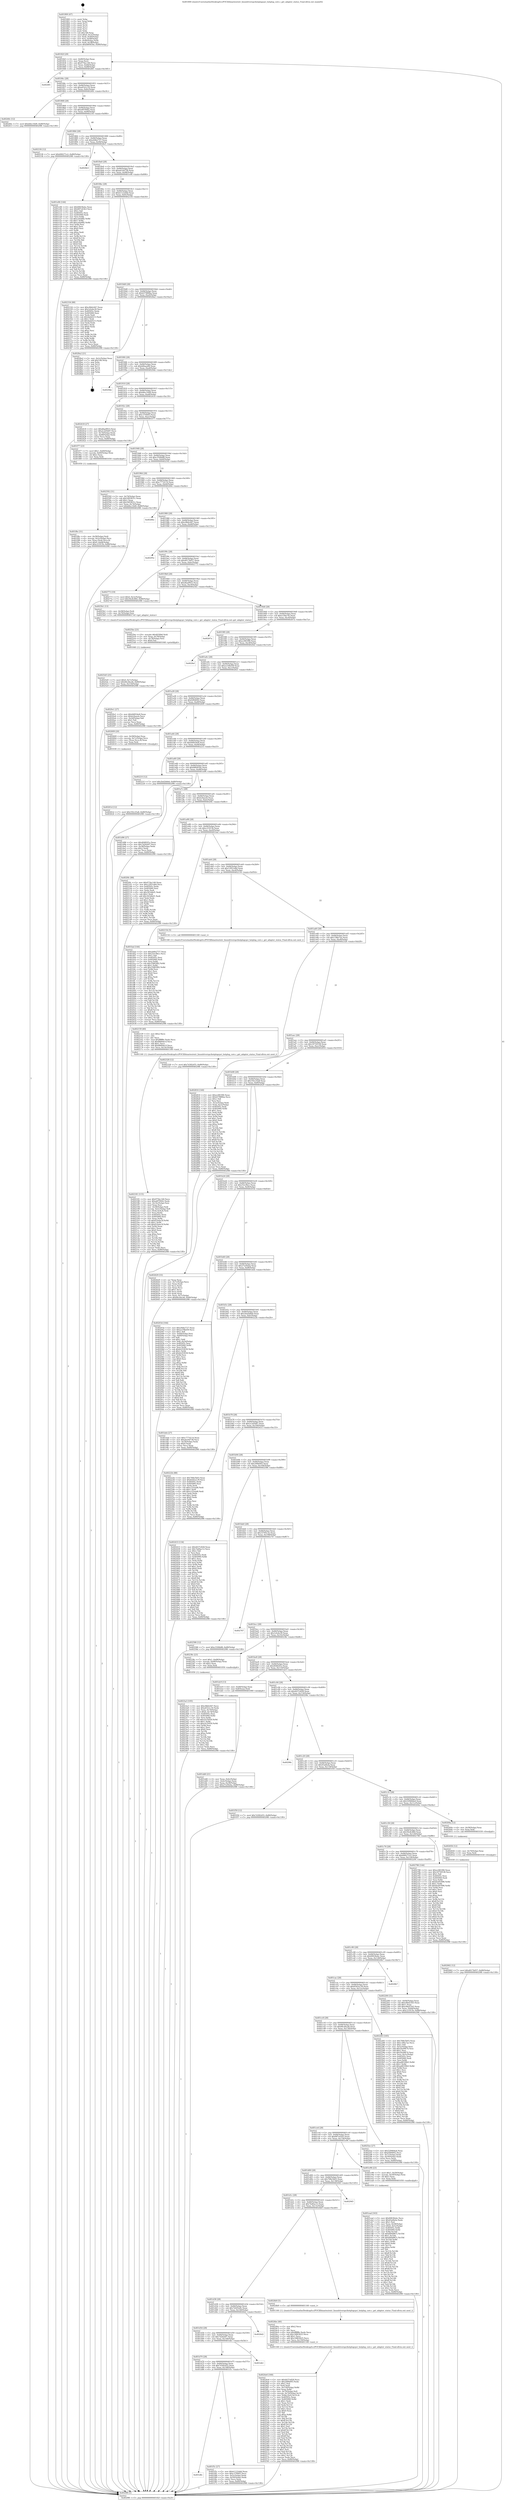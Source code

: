 digraph "0x401800" {
  label = "0x401800 (/mnt/c/Users/mathe/Desktop/tcc/POCII/binaries/extr_linuxdriverspcihotplugcpci_hotplug_core.c_get_adapter_status_Final-ollvm.out::main(0))"
  labelloc = "t"
  node[shape=record]

  Entry [label="",width=0.3,height=0.3,shape=circle,fillcolor=black,style=filled]
  "0x40182f" [label="{
     0x40182f [29]\l
     | [instrs]\l
     &nbsp;&nbsp;0x40182f \<+3\>: mov -0x80(%rbp),%eax\l
     &nbsp;&nbsp;0x401832 \<+2\>: mov %eax,%ecx\l
     &nbsp;&nbsp;0x401834 \<+6\>: sub $0x975bc140,%ecx\l
     &nbsp;&nbsp;0x40183a \<+6\>: mov %eax,-0x84(%rbp)\l
     &nbsp;&nbsp;0x401840 \<+6\>: mov %ecx,-0x88(%rbp)\l
     &nbsp;&nbsp;0x401846 \<+6\>: je 00000000004028f1 \<main+0x10f1\>\l
  }"]
  "0x4028f1" [label="{
     0x4028f1\l
  }", style=dashed]
  "0x40184c" [label="{
     0x40184c [28]\l
     | [instrs]\l
     &nbsp;&nbsp;0x40184c \<+5\>: jmp 0000000000401851 \<main+0x51\>\l
     &nbsp;&nbsp;0x401851 \<+6\>: mov -0x84(%rbp),%eax\l
     &nbsp;&nbsp;0x401857 \<+5\>: sub $0xa61b1c16,%eax\l
     &nbsp;&nbsp;0x40185c \<+6\>: mov %eax,-0x8c(%rbp)\l
     &nbsp;&nbsp;0x401862 \<+6\>: je 000000000040240c \<main+0xc0c\>\l
  }"]
  Exit [label="",width=0.3,height=0.3,shape=circle,fillcolor=black,style=filled,peripheries=2]
  "0x40240c" [label="{
     0x40240c [12]\l
     | [instrs]\l
     &nbsp;&nbsp;0x40240c \<+7\>: movl $0xb8ec16d9,-0x80(%rbp)\l
     &nbsp;&nbsp;0x402413 \<+5\>: jmp 00000000004029f6 \<main+0x11f6\>\l
  }"]
  "0x401868" [label="{
     0x401868 [28]\l
     | [instrs]\l
     &nbsp;&nbsp;0x401868 \<+5\>: jmp 000000000040186d \<main+0x6d\>\l
     &nbsp;&nbsp;0x40186d \<+6\>: mov -0x84(%rbp),%eax\l
     &nbsp;&nbsp;0x401873 \<+5\>: sub $0xa6f70042,%eax\l
     &nbsp;&nbsp;0x401878 \<+6\>: mov %eax,-0x90(%rbp)\l
     &nbsp;&nbsp;0x40187e \<+6\>: je 00000000004021f4 \<main+0x9f4\>\l
  }"]
  "0x402662" [label="{
     0x402662 [12]\l
     | [instrs]\l
     &nbsp;&nbsp;0x402662 \<+7\>: movl $0xd017b057,-0x80(%rbp)\l
     &nbsp;&nbsp;0x402669 \<+5\>: jmp 00000000004029f6 \<main+0x11f6\>\l
  }"]
  "0x4021f4" [label="{
     0x4021f4 [12]\l
     | [instrs]\l
     &nbsp;&nbsp;0x4021f4 \<+7\>: movl $0x606271e2,-0x80(%rbp)\l
     &nbsp;&nbsp;0x4021fb \<+5\>: jmp 00000000004029f6 \<main+0x11f6\>\l
  }"]
  "0x401884" [label="{
     0x401884 [28]\l
     | [instrs]\l
     &nbsp;&nbsp;0x401884 \<+5\>: jmp 0000000000401889 \<main+0x89\>\l
     &nbsp;&nbsp;0x401889 \<+6\>: mov -0x84(%rbp),%eax\l
     &nbsp;&nbsp;0x40188f \<+5\>: sub $0xa9db2727,%eax\l
     &nbsp;&nbsp;0x401894 \<+6\>: mov %eax,-0x94(%rbp)\l
     &nbsp;&nbsp;0x40189a \<+6\>: je 00000000004028e5 \<main+0x10e5\>\l
  }"]
  "0x402656" [label="{
     0x402656 [12]\l
     | [instrs]\l
     &nbsp;&nbsp;0x402656 \<+4\>: mov -0x70(%rbp),%rax\l
     &nbsp;&nbsp;0x40265a \<+3\>: mov %rax,%rdi\l
     &nbsp;&nbsp;0x40265d \<+5\>: call 0000000000401030 \<free@plt\>\l
     | [calls]\l
     &nbsp;&nbsp;0x401030 \{1\} (unknown)\l
  }"]
  "0x4028e5" [label="{
     0x4028e5\l
  }", style=dashed]
  "0x4018a0" [label="{
     0x4018a0 [28]\l
     | [instrs]\l
     &nbsp;&nbsp;0x4018a0 \<+5\>: jmp 00000000004018a5 \<main+0xa5\>\l
     &nbsp;&nbsp;0x4018a5 \<+6\>: mov -0x84(%rbp),%eax\l
     &nbsp;&nbsp;0x4018ab \<+5\>: sub $0xab10d738,%eax\l
     &nbsp;&nbsp;0x4018b0 \<+6\>: mov %eax,-0x98(%rbp)\l
     &nbsp;&nbsp;0x4018b6 \<+6\>: je 0000000000401e06 \<main+0x606\>\l
  }"]
  "0x40261d" [label="{
     0x40261d [12]\l
     | [instrs]\l
     &nbsp;&nbsp;0x40261d \<+7\>: movl $0x192c25a8,-0x80(%rbp)\l
     &nbsp;&nbsp;0x402624 \<+5\>: jmp 00000000004029f6 \<main+0x11f6\>\l
  }"]
  "0x401e06" [label="{
     0x401e06 [144]\l
     | [instrs]\l
     &nbsp;&nbsp;0x401e06 \<+5\>: mov $0x60636ebc,%eax\l
     &nbsp;&nbsp;0x401e0b \<+5\>: mov $0x687e43b3,%ecx\l
     &nbsp;&nbsp;0x401e10 \<+2\>: mov $0x1,%dl\l
     &nbsp;&nbsp;0x401e12 \<+7\>: mov 0x40505c,%esi\l
     &nbsp;&nbsp;0x401e19 \<+7\>: mov 0x405060,%edi\l
     &nbsp;&nbsp;0x401e20 \<+3\>: mov %esi,%r8d\l
     &nbsp;&nbsp;0x401e23 \<+7\>: sub $0xce0a6ff2,%r8d\l
     &nbsp;&nbsp;0x401e2a \<+4\>: sub $0x1,%r8d\l
     &nbsp;&nbsp;0x401e2e \<+7\>: add $0xce0a6ff2,%r8d\l
     &nbsp;&nbsp;0x401e35 \<+4\>: imul %r8d,%esi\l
     &nbsp;&nbsp;0x401e39 \<+3\>: and $0x1,%esi\l
     &nbsp;&nbsp;0x401e3c \<+3\>: cmp $0x0,%esi\l
     &nbsp;&nbsp;0x401e3f \<+4\>: sete %r9b\l
     &nbsp;&nbsp;0x401e43 \<+3\>: cmp $0xa,%edi\l
     &nbsp;&nbsp;0x401e46 \<+4\>: setl %r10b\l
     &nbsp;&nbsp;0x401e4a \<+3\>: mov %r9b,%r11b\l
     &nbsp;&nbsp;0x401e4d \<+4\>: xor $0xff,%r11b\l
     &nbsp;&nbsp;0x401e51 \<+3\>: mov %r10b,%bl\l
     &nbsp;&nbsp;0x401e54 \<+3\>: xor $0xff,%bl\l
     &nbsp;&nbsp;0x401e57 \<+3\>: xor $0x0,%dl\l
     &nbsp;&nbsp;0x401e5a \<+3\>: mov %r11b,%r14b\l
     &nbsp;&nbsp;0x401e5d \<+4\>: and $0x0,%r14b\l
     &nbsp;&nbsp;0x401e61 \<+3\>: and %dl,%r9b\l
     &nbsp;&nbsp;0x401e64 \<+3\>: mov %bl,%r15b\l
     &nbsp;&nbsp;0x401e67 \<+4\>: and $0x0,%r15b\l
     &nbsp;&nbsp;0x401e6b \<+3\>: and %dl,%r10b\l
     &nbsp;&nbsp;0x401e6e \<+3\>: or %r9b,%r14b\l
     &nbsp;&nbsp;0x401e71 \<+3\>: or %r10b,%r15b\l
     &nbsp;&nbsp;0x401e74 \<+3\>: xor %r15b,%r14b\l
     &nbsp;&nbsp;0x401e77 \<+3\>: or %bl,%r11b\l
     &nbsp;&nbsp;0x401e7a \<+4\>: xor $0xff,%r11b\l
     &nbsp;&nbsp;0x401e7e \<+3\>: or $0x0,%dl\l
     &nbsp;&nbsp;0x401e81 \<+3\>: and %dl,%r11b\l
     &nbsp;&nbsp;0x401e84 \<+3\>: or %r11b,%r14b\l
     &nbsp;&nbsp;0x401e87 \<+4\>: test $0x1,%r14b\l
     &nbsp;&nbsp;0x401e8b \<+3\>: cmovne %ecx,%eax\l
     &nbsp;&nbsp;0x401e8e \<+3\>: mov %eax,-0x80(%rbp)\l
     &nbsp;&nbsp;0x401e91 \<+5\>: jmp 00000000004029f6 \<main+0x11f6\>\l
  }"]
  "0x4018bc" [label="{
     0x4018bc [28]\l
     | [instrs]\l
     &nbsp;&nbsp;0x4018bc \<+5\>: jmp 00000000004018c1 \<main+0xc1\>\l
     &nbsp;&nbsp;0x4018c1 \<+6\>: mov -0x84(%rbp),%eax\l
     &nbsp;&nbsp;0x4018c7 \<+5\>: sub $0xb1122ddd,%eax\l
     &nbsp;&nbsp;0x4018cc \<+6\>: mov %eax,-0x9c(%rbp)\l
     &nbsp;&nbsp;0x4018d2 \<+6\>: je 0000000000402334 \<main+0xb34\>\l
  }"]
  "0x4025d5" [label="{
     0x4025d5 [25]\l
     | [instrs]\l
     &nbsp;&nbsp;0x4025d5 \<+7\>: movl $0x0,-0x7c(%rbp)\l
     &nbsp;&nbsp;0x4025dc \<+7\>: movl $0x66c44cd4,-0x80(%rbp)\l
     &nbsp;&nbsp;0x4025e3 \<+6\>: mov %eax,-0x154(%rbp)\l
     &nbsp;&nbsp;0x4025e9 \<+5\>: jmp 00000000004029f6 \<main+0x11f6\>\l
  }"]
  "0x402334" [label="{
     0x402334 [88]\l
     | [instrs]\l
     &nbsp;&nbsp;0x402334 \<+5\>: mov $0xc8b6c647,%eax\l
     &nbsp;&nbsp;0x402339 \<+5\>: mov $0x3cfe4e30,%ecx\l
     &nbsp;&nbsp;0x40233e \<+7\>: mov 0x40505c,%edx\l
     &nbsp;&nbsp;0x402345 \<+7\>: mov 0x405060,%esi\l
     &nbsp;&nbsp;0x40234c \<+2\>: mov %edx,%edi\l
     &nbsp;&nbsp;0x40234e \<+6\>: sub $0x4afa6213,%edi\l
     &nbsp;&nbsp;0x402354 \<+3\>: sub $0x1,%edi\l
     &nbsp;&nbsp;0x402357 \<+6\>: add $0x4afa6213,%edi\l
     &nbsp;&nbsp;0x40235d \<+3\>: imul %edi,%edx\l
     &nbsp;&nbsp;0x402360 \<+3\>: and $0x1,%edx\l
     &nbsp;&nbsp;0x402363 \<+3\>: cmp $0x0,%edx\l
     &nbsp;&nbsp;0x402366 \<+4\>: sete %r8b\l
     &nbsp;&nbsp;0x40236a \<+3\>: cmp $0xa,%esi\l
     &nbsp;&nbsp;0x40236d \<+4\>: setl %r9b\l
     &nbsp;&nbsp;0x402371 \<+3\>: mov %r8b,%r10b\l
     &nbsp;&nbsp;0x402374 \<+3\>: and %r9b,%r10b\l
     &nbsp;&nbsp;0x402377 \<+3\>: xor %r9b,%r8b\l
     &nbsp;&nbsp;0x40237a \<+3\>: or %r8b,%r10b\l
     &nbsp;&nbsp;0x40237d \<+4\>: test $0x1,%r10b\l
     &nbsp;&nbsp;0x402381 \<+3\>: cmovne %ecx,%eax\l
     &nbsp;&nbsp;0x402384 \<+3\>: mov %eax,-0x80(%rbp)\l
     &nbsp;&nbsp;0x402387 \<+5\>: jmp 00000000004029f6 \<main+0x11f6\>\l
  }"]
  "0x4018d8" [label="{
     0x4018d8 [28]\l
     | [instrs]\l
     &nbsp;&nbsp;0x4018d8 \<+5\>: jmp 00000000004018dd \<main+0xdd\>\l
     &nbsp;&nbsp;0x4018dd \<+6\>: mov -0x84(%rbp),%eax\l
     &nbsp;&nbsp;0x4018e3 \<+5\>: sub $0xb57886ba,%eax\l
     &nbsp;&nbsp;0x4018e8 \<+6\>: mov %eax,-0xa0(%rbp)\l
     &nbsp;&nbsp;0x4018ee \<+6\>: je 00000000004028a2 \<main+0x10a2\>\l
  }"]
  "0x4025be" [label="{
     0x4025be [23]\l
     | [instrs]\l
     &nbsp;&nbsp;0x4025be \<+10\>: movabs $0x4030b6,%rdi\l
     &nbsp;&nbsp;0x4025c8 \<+3\>: mov %eax,-0x78(%rbp)\l
     &nbsp;&nbsp;0x4025cb \<+3\>: mov -0x78(%rbp),%esi\l
     &nbsp;&nbsp;0x4025ce \<+2\>: mov $0x0,%al\l
     &nbsp;&nbsp;0x4025d0 \<+5\>: call 0000000000401040 \<printf@plt\>\l
     | [calls]\l
     &nbsp;&nbsp;0x401040 \{1\} (unknown)\l
  }"]
  "0x4028a2" [label="{
     0x4028a2 [21]\l
     | [instrs]\l
     &nbsp;&nbsp;0x4028a2 \<+3\>: mov -0x2c(%rbp),%eax\l
     &nbsp;&nbsp;0x4028a5 \<+7\>: add $0x148,%rsp\l
     &nbsp;&nbsp;0x4028ac \<+1\>: pop %rbx\l
     &nbsp;&nbsp;0x4028ad \<+2\>: pop %r12\l
     &nbsp;&nbsp;0x4028af \<+2\>: pop %r13\l
     &nbsp;&nbsp;0x4028b1 \<+2\>: pop %r14\l
     &nbsp;&nbsp;0x4028b3 \<+2\>: pop %r15\l
     &nbsp;&nbsp;0x4028b5 \<+1\>: pop %rbp\l
     &nbsp;&nbsp;0x4028b6 \<+1\>: ret\l
  }"]
  "0x4018f4" [label="{
     0x4018f4 [28]\l
     | [instrs]\l
     &nbsp;&nbsp;0x4018f4 \<+5\>: jmp 00000000004018f9 \<main+0xf9\>\l
     &nbsp;&nbsp;0x4018f9 \<+6\>: mov -0x84(%rbp),%eax\l
     &nbsp;&nbsp;0x4018ff \<+5\>: sub $0xb6baedf4,%eax\l
     &nbsp;&nbsp;0x401904 \<+6\>: mov %eax,-0xa4(%rbp)\l
     &nbsp;&nbsp;0x40190a \<+6\>: je 00000000004029de \<main+0x11de\>\l
  }"]
  "0x4024e6" [label="{
     0x4024e6 [160]\l
     | [instrs]\l
     &nbsp;&nbsp;0x4024e6 \<+5\>: mov $0x4437e828,%ecx\l
     &nbsp;&nbsp;0x4024eb \<+5\>: mov $0x2f4fb093,%edx\l
     &nbsp;&nbsp;0x4024f0 \<+3\>: mov $0x1,%sil\l
     &nbsp;&nbsp;0x4024f3 \<+2\>: xor %edi,%edi\l
     &nbsp;&nbsp;0x4024f5 \<+7\>: mov -0x150(%rbp),%r8d\l
     &nbsp;&nbsp;0x4024fc \<+4\>: imul %eax,%r8d\l
     &nbsp;&nbsp;0x402500 \<+4\>: mov -0x70(%rbp),%r9\l
     &nbsp;&nbsp;0x402504 \<+4\>: movslq -0x74(%rbp),%r10\l
     &nbsp;&nbsp;0x402508 \<+4\>: mov %r8d,(%r9,%r10,4)\l
     &nbsp;&nbsp;0x40250c \<+7\>: mov 0x40505c,%eax\l
     &nbsp;&nbsp;0x402513 \<+8\>: mov 0x405060,%r8d\l
     &nbsp;&nbsp;0x40251b \<+3\>: sub $0x1,%edi\l
     &nbsp;&nbsp;0x40251e \<+3\>: mov %eax,%r11d\l
     &nbsp;&nbsp;0x402521 \<+3\>: add %edi,%r11d\l
     &nbsp;&nbsp;0x402524 \<+4\>: imul %r11d,%eax\l
     &nbsp;&nbsp;0x402528 \<+3\>: and $0x1,%eax\l
     &nbsp;&nbsp;0x40252b \<+3\>: cmp $0x0,%eax\l
     &nbsp;&nbsp;0x40252e \<+3\>: sete %bl\l
     &nbsp;&nbsp;0x402531 \<+4\>: cmp $0xa,%r8d\l
     &nbsp;&nbsp;0x402535 \<+4\>: setl %r14b\l
     &nbsp;&nbsp;0x402539 \<+3\>: mov %bl,%r15b\l
     &nbsp;&nbsp;0x40253c \<+4\>: xor $0xff,%r15b\l
     &nbsp;&nbsp;0x402540 \<+3\>: mov %r14b,%r12b\l
     &nbsp;&nbsp;0x402543 \<+4\>: xor $0xff,%r12b\l
     &nbsp;&nbsp;0x402547 \<+4\>: xor $0x1,%sil\l
     &nbsp;&nbsp;0x40254b \<+3\>: mov %r15b,%r13b\l
     &nbsp;&nbsp;0x40254e \<+4\>: and $0xff,%r13b\l
     &nbsp;&nbsp;0x402552 \<+3\>: and %sil,%bl\l
     &nbsp;&nbsp;0x402555 \<+3\>: mov %r12b,%al\l
     &nbsp;&nbsp;0x402558 \<+2\>: and $0xff,%al\l
     &nbsp;&nbsp;0x40255a \<+3\>: and %sil,%r14b\l
     &nbsp;&nbsp;0x40255d \<+3\>: or %bl,%r13b\l
     &nbsp;&nbsp;0x402560 \<+3\>: or %r14b,%al\l
     &nbsp;&nbsp;0x402563 \<+3\>: xor %al,%r13b\l
     &nbsp;&nbsp;0x402566 \<+3\>: or %r12b,%r15b\l
     &nbsp;&nbsp;0x402569 \<+4\>: xor $0xff,%r15b\l
     &nbsp;&nbsp;0x40256d \<+4\>: or $0x1,%sil\l
     &nbsp;&nbsp;0x402571 \<+3\>: and %sil,%r15b\l
     &nbsp;&nbsp;0x402574 \<+3\>: or %r15b,%r13b\l
     &nbsp;&nbsp;0x402577 \<+4\>: test $0x1,%r13b\l
     &nbsp;&nbsp;0x40257b \<+3\>: cmovne %edx,%ecx\l
     &nbsp;&nbsp;0x40257e \<+3\>: mov %ecx,-0x80(%rbp)\l
     &nbsp;&nbsp;0x402581 \<+5\>: jmp 00000000004029f6 \<main+0x11f6\>\l
  }"]
  "0x4029de" [label="{
     0x4029de\l
  }", style=dashed]
  "0x401910" [label="{
     0x401910 [28]\l
     | [instrs]\l
     &nbsp;&nbsp;0x401910 \<+5\>: jmp 0000000000401915 \<main+0x115\>\l
     &nbsp;&nbsp;0x401915 \<+6\>: mov -0x84(%rbp),%eax\l
     &nbsp;&nbsp;0x40191b \<+5\>: sub $0xb8ec16d9,%eax\l
     &nbsp;&nbsp;0x401920 \<+6\>: mov %eax,-0xa8(%rbp)\l
     &nbsp;&nbsp;0x401926 \<+6\>: je 0000000000402418 \<main+0xc18\>\l
  }"]
  "0x4024be" [label="{
     0x4024be [40]\l
     | [instrs]\l
     &nbsp;&nbsp;0x4024be \<+5\>: mov $0x2,%ecx\l
     &nbsp;&nbsp;0x4024c3 \<+1\>: cltd\l
     &nbsp;&nbsp;0x4024c4 \<+2\>: idiv %ecx\l
     &nbsp;&nbsp;0x4024c6 \<+6\>: imul $0xfffffffe,%edx,%ecx\l
     &nbsp;&nbsp;0x4024cc \<+6\>: sub $0x14863625,%ecx\l
     &nbsp;&nbsp;0x4024d2 \<+3\>: add $0x1,%ecx\l
     &nbsp;&nbsp;0x4024d5 \<+6\>: add $0x14863625,%ecx\l
     &nbsp;&nbsp;0x4024db \<+6\>: mov %ecx,-0x150(%rbp)\l
     &nbsp;&nbsp;0x4024e1 \<+5\>: call 0000000000401160 \<next_i\>\l
     | [calls]\l
     &nbsp;&nbsp;0x401160 \{1\} (/mnt/c/Users/mathe/Desktop/tcc/POCII/binaries/extr_linuxdriverspcihotplugcpci_hotplug_core.c_get_adapter_status_Final-ollvm.out::next_i)\l
  }"]
  "0x402418" [label="{
     0x402418 [27]\l
     | [instrs]\l
     &nbsp;&nbsp;0x402418 \<+5\>: mov $0xdfaa9923,%eax\l
     &nbsp;&nbsp;0x40241d \<+5\>: mov $0x2c2d5b87,%ecx\l
     &nbsp;&nbsp;0x402422 \<+3\>: mov -0x74(%rbp),%edx\l
     &nbsp;&nbsp;0x402425 \<+3\>: cmp -0x68(%rbp),%edx\l
     &nbsp;&nbsp;0x402428 \<+3\>: cmovl %ecx,%eax\l
     &nbsp;&nbsp;0x40242b \<+3\>: mov %eax,-0x80(%rbp)\l
     &nbsp;&nbsp;0x40242e \<+5\>: jmp 00000000004029f6 \<main+0x11f6\>\l
  }"]
  "0x40192c" [label="{
     0x40192c [28]\l
     | [instrs]\l
     &nbsp;&nbsp;0x40192c \<+5\>: jmp 0000000000401931 \<main+0x131\>\l
     &nbsp;&nbsp;0x401931 \<+6\>: mov -0x84(%rbp),%eax\l
     &nbsp;&nbsp;0x401937 \<+5\>: sub $0xc37f44f3,%eax\l
     &nbsp;&nbsp;0x40193c \<+6\>: mov %eax,-0xac(%rbp)\l
     &nbsp;&nbsp;0x401942 \<+6\>: je 0000000000401f77 \<main+0x777\>\l
  }"]
  "0x4023a3" [label="{
     0x4023a3 [105]\l
     | [instrs]\l
     &nbsp;&nbsp;0x4023a3 \<+5\>: mov $0xc8b6c647,%ecx\l
     &nbsp;&nbsp;0x4023a8 \<+5\>: mov $0xa61b1c16,%edx\l
     &nbsp;&nbsp;0x4023ad \<+4\>: mov %rax,-0x70(%rbp)\l
     &nbsp;&nbsp;0x4023b1 \<+7\>: movl $0x0,-0x74(%rbp)\l
     &nbsp;&nbsp;0x4023b8 \<+7\>: mov 0x40505c,%esi\l
     &nbsp;&nbsp;0x4023bf \<+8\>: mov 0x405060,%r8d\l
     &nbsp;&nbsp;0x4023c7 \<+3\>: mov %esi,%r9d\l
     &nbsp;&nbsp;0x4023ca \<+7\>: add $0xcfc55059,%r9d\l
     &nbsp;&nbsp;0x4023d1 \<+4\>: sub $0x1,%r9d\l
     &nbsp;&nbsp;0x4023d5 \<+7\>: sub $0xcfc55059,%r9d\l
     &nbsp;&nbsp;0x4023dc \<+4\>: imul %r9d,%esi\l
     &nbsp;&nbsp;0x4023e0 \<+3\>: and $0x1,%esi\l
     &nbsp;&nbsp;0x4023e3 \<+3\>: cmp $0x0,%esi\l
     &nbsp;&nbsp;0x4023e6 \<+4\>: sete %r10b\l
     &nbsp;&nbsp;0x4023ea \<+4\>: cmp $0xa,%r8d\l
     &nbsp;&nbsp;0x4023ee \<+4\>: setl %r11b\l
     &nbsp;&nbsp;0x4023f2 \<+3\>: mov %r10b,%bl\l
     &nbsp;&nbsp;0x4023f5 \<+3\>: and %r11b,%bl\l
     &nbsp;&nbsp;0x4023f8 \<+3\>: xor %r11b,%r10b\l
     &nbsp;&nbsp;0x4023fb \<+3\>: or %r10b,%bl\l
     &nbsp;&nbsp;0x4023fe \<+3\>: test $0x1,%bl\l
     &nbsp;&nbsp;0x402401 \<+3\>: cmovne %edx,%ecx\l
     &nbsp;&nbsp;0x402404 \<+3\>: mov %ecx,-0x80(%rbp)\l
     &nbsp;&nbsp;0x402407 \<+5\>: jmp 00000000004029f6 \<main+0x11f6\>\l
  }"]
  "0x401f77" [label="{
     0x401f77 [23]\l
     | [instrs]\l
     &nbsp;&nbsp;0x401f77 \<+7\>: movl $0x1,-0x60(%rbp)\l
     &nbsp;&nbsp;0x401f7e \<+4\>: movslq -0x60(%rbp),%rax\l
     &nbsp;&nbsp;0x401f82 \<+4\>: shl $0x2,%rax\l
     &nbsp;&nbsp;0x401f86 \<+3\>: mov %rax,%rdi\l
     &nbsp;&nbsp;0x401f89 \<+5\>: call 0000000000401050 \<malloc@plt\>\l
     | [calls]\l
     &nbsp;&nbsp;0x401050 \{1\} (unknown)\l
  }"]
  "0x401948" [label="{
     0x401948 [28]\l
     | [instrs]\l
     &nbsp;&nbsp;0x401948 \<+5\>: jmp 000000000040194d \<main+0x14d\>\l
     &nbsp;&nbsp;0x40194d \<+6\>: mov -0x84(%rbp),%eax\l
     &nbsp;&nbsp;0x401953 \<+5\>: sub $0xc55f4b88,%eax\l
     &nbsp;&nbsp;0x401958 \<+6\>: mov %eax,-0xb0(%rbp)\l
     &nbsp;&nbsp;0x40195e \<+6\>: je 0000000000402592 \<main+0xd92\>\l
  }"]
  "0x402181" [label="{
     0x402181 [115]\l
     | [instrs]\l
     &nbsp;&nbsp;0x402181 \<+5\>: mov $0x975bc140,%ecx\l
     &nbsp;&nbsp;0x402186 \<+5\>: mov $0xa6f70042,%edx\l
     &nbsp;&nbsp;0x40218b \<+6\>: mov -0x14c(%rbp),%esi\l
     &nbsp;&nbsp;0x402191 \<+3\>: imul %eax,%esi\l
     &nbsp;&nbsp;0x402194 \<+4\>: mov -0x58(%rbp),%rdi\l
     &nbsp;&nbsp;0x402198 \<+4\>: movslq -0x5c(%rbp),%r8\l
     &nbsp;&nbsp;0x40219c \<+4\>: mov (%rdi,%r8,8),%rdi\l
     &nbsp;&nbsp;0x4021a0 \<+2\>: mov %esi,(%rdi)\l
     &nbsp;&nbsp;0x4021a2 \<+7\>: mov 0x40505c,%eax\l
     &nbsp;&nbsp;0x4021a9 \<+7\>: mov 0x405060,%esi\l
     &nbsp;&nbsp;0x4021b0 \<+3\>: mov %eax,%r9d\l
     &nbsp;&nbsp;0x4021b3 \<+7\>: sub $0x610ebc5f,%r9d\l
     &nbsp;&nbsp;0x4021ba \<+4\>: sub $0x1,%r9d\l
     &nbsp;&nbsp;0x4021be \<+7\>: add $0x610ebc5f,%r9d\l
     &nbsp;&nbsp;0x4021c5 \<+4\>: imul %r9d,%eax\l
     &nbsp;&nbsp;0x4021c9 \<+3\>: and $0x1,%eax\l
     &nbsp;&nbsp;0x4021cc \<+3\>: cmp $0x0,%eax\l
     &nbsp;&nbsp;0x4021cf \<+4\>: sete %r10b\l
     &nbsp;&nbsp;0x4021d3 \<+3\>: cmp $0xa,%esi\l
     &nbsp;&nbsp;0x4021d6 \<+4\>: setl %r11b\l
     &nbsp;&nbsp;0x4021da \<+3\>: mov %r10b,%bl\l
     &nbsp;&nbsp;0x4021dd \<+3\>: and %r11b,%bl\l
     &nbsp;&nbsp;0x4021e0 \<+3\>: xor %r11b,%r10b\l
     &nbsp;&nbsp;0x4021e3 \<+3\>: or %r10b,%bl\l
     &nbsp;&nbsp;0x4021e6 \<+3\>: test $0x1,%bl\l
     &nbsp;&nbsp;0x4021e9 \<+3\>: cmovne %edx,%ecx\l
     &nbsp;&nbsp;0x4021ec \<+3\>: mov %ecx,-0x80(%rbp)\l
     &nbsp;&nbsp;0x4021ef \<+5\>: jmp 00000000004029f6 \<main+0x11f6\>\l
  }"]
  "0x402592" [label="{
     0x402592 [31]\l
     | [instrs]\l
     &nbsp;&nbsp;0x402592 \<+3\>: mov -0x74(%rbp),%eax\l
     &nbsp;&nbsp;0x402595 \<+5\>: sub $0x5493831c,%eax\l
     &nbsp;&nbsp;0x40259a \<+3\>: add $0x1,%eax\l
     &nbsp;&nbsp;0x40259d \<+5\>: add $0x5493831c,%eax\l
     &nbsp;&nbsp;0x4025a2 \<+3\>: mov %eax,-0x74(%rbp)\l
     &nbsp;&nbsp;0x4025a5 \<+7\>: movl $0xb8ec16d9,-0x80(%rbp)\l
     &nbsp;&nbsp;0x4025ac \<+5\>: jmp 00000000004029f6 \<main+0x11f6\>\l
  }"]
  "0x401964" [label="{
     0x401964 [28]\l
     | [instrs]\l
     &nbsp;&nbsp;0x401964 \<+5\>: jmp 0000000000401969 \<main+0x169\>\l
     &nbsp;&nbsp;0x401969 \<+6\>: mov -0x84(%rbp),%eax\l
     &nbsp;&nbsp;0x40196f \<+5\>: sub $0xc777d114,%eax\l
     &nbsp;&nbsp;0x401974 \<+6\>: mov %eax,-0xb4(%rbp)\l
     &nbsp;&nbsp;0x40197a \<+6\>: je 000000000040266e \<main+0xe6e\>\l
  }"]
  "0x402159" [label="{
     0x402159 [40]\l
     | [instrs]\l
     &nbsp;&nbsp;0x402159 \<+5\>: mov $0x2,%ecx\l
     &nbsp;&nbsp;0x40215e \<+1\>: cltd\l
     &nbsp;&nbsp;0x40215f \<+2\>: idiv %ecx\l
     &nbsp;&nbsp;0x402161 \<+6\>: imul $0xfffffffe,%edx,%ecx\l
     &nbsp;&nbsp;0x402167 \<+6\>: sub $0x8660de1f,%ecx\l
     &nbsp;&nbsp;0x40216d \<+3\>: add $0x1,%ecx\l
     &nbsp;&nbsp;0x402170 \<+6\>: add $0x8660de1f,%ecx\l
     &nbsp;&nbsp;0x402176 \<+6\>: mov %ecx,-0x14c(%rbp)\l
     &nbsp;&nbsp;0x40217c \<+5\>: call 0000000000401160 \<next_i\>\l
     | [calls]\l
     &nbsp;&nbsp;0x401160 \{1\} (/mnt/c/Users/mathe/Desktop/tcc/POCII/binaries/extr_linuxdriverspcihotplugcpci_hotplug_core.c_get_adapter_status_Final-ollvm.out::next_i)\l
  }"]
  "0x40266e" [label="{
     0x40266e\l
  }", style=dashed]
  "0x401980" [label="{
     0x401980 [28]\l
     | [instrs]\l
     &nbsp;&nbsp;0x401980 \<+5\>: jmp 0000000000401985 \<main+0x185\>\l
     &nbsp;&nbsp;0x401985 \<+6\>: mov -0x84(%rbp),%eax\l
     &nbsp;&nbsp;0x40198b \<+5\>: sub $0xc8b6c647,%eax\l
     &nbsp;&nbsp;0x401990 \<+6\>: mov %eax,-0xb8(%rbp)\l
     &nbsp;&nbsp;0x401996 \<+6\>: je 000000000040295e \<main+0x115e\>\l
  }"]
  "0x401f8e" [label="{
     0x401f8e [31]\l
     | [instrs]\l
     &nbsp;&nbsp;0x401f8e \<+4\>: mov -0x58(%rbp),%rdi\l
     &nbsp;&nbsp;0x401f92 \<+4\>: movslq -0x5c(%rbp),%rcx\l
     &nbsp;&nbsp;0x401f96 \<+4\>: mov %rax,(%rdi,%rcx,8)\l
     &nbsp;&nbsp;0x401f9a \<+7\>: movl $0x0,-0x64(%rbp)\l
     &nbsp;&nbsp;0x401fa1 \<+7\>: movl $0xc21915b,-0x80(%rbp)\l
     &nbsp;&nbsp;0x401fa8 \<+5\>: jmp 00000000004029f6 \<main+0x11f6\>\l
  }"]
  "0x40295e" [label="{
     0x40295e\l
  }", style=dashed]
  "0x40199c" [label="{
     0x40199c [28]\l
     | [instrs]\l
     &nbsp;&nbsp;0x40199c \<+5\>: jmp 00000000004019a1 \<main+0x1a1\>\l
     &nbsp;&nbsp;0x4019a1 \<+6\>: mov -0x84(%rbp),%eax\l
     &nbsp;&nbsp;0x4019a7 \<+5\>: sub $0xd017b057,%eax\l
     &nbsp;&nbsp;0x4019ac \<+6\>: mov %eax,-0xbc(%rbp)\l
     &nbsp;&nbsp;0x4019b2 \<+6\>: je 0000000000402773 \<main+0xf73\>\l
  }"]
  "0x401d8c" [label="{
     0x401d8c\l
  }", style=dashed]
  "0x402773" [label="{
     0x402773 [19]\l
     | [instrs]\l
     &nbsp;&nbsp;0x402773 \<+7\>: movl $0x0,-0x3c(%rbp)\l
     &nbsp;&nbsp;0x40277a \<+7\>: movl $0x56e8c864,-0x80(%rbp)\l
     &nbsp;&nbsp;0x402781 \<+5\>: jmp 00000000004029f6 \<main+0x11f6\>\l
  }"]
  "0x4019b8" [label="{
     0x4019b8 [28]\l
     | [instrs]\l
     &nbsp;&nbsp;0x4019b8 \<+5\>: jmp 00000000004019bd \<main+0x1bd\>\l
     &nbsp;&nbsp;0x4019bd \<+6\>: mov -0x84(%rbp),%eax\l
     &nbsp;&nbsp;0x4019c3 \<+5\>: sub $0xdfaa9923,%eax\l
     &nbsp;&nbsp;0x4019c8 \<+6\>: mov %eax,-0xc0(%rbp)\l
     &nbsp;&nbsp;0x4019ce \<+6\>: je 00000000004025b1 \<main+0xdb1\>\l
  }"]
  "0x401f5c" [label="{
     0x401f5c [27]\l
     | [instrs]\l
     &nbsp;&nbsp;0x401f5c \<+5\>: mov $0xb1122ddd,%eax\l
     &nbsp;&nbsp;0x401f61 \<+5\>: mov $0xc37f44f3,%ecx\l
     &nbsp;&nbsp;0x401f66 \<+3\>: mov -0x5c(%rbp),%edx\l
     &nbsp;&nbsp;0x401f69 \<+3\>: cmp -0x50(%rbp),%edx\l
     &nbsp;&nbsp;0x401f6c \<+3\>: cmovl %ecx,%eax\l
     &nbsp;&nbsp;0x401f6f \<+3\>: mov %eax,-0x80(%rbp)\l
     &nbsp;&nbsp;0x401f72 \<+5\>: jmp 00000000004029f6 \<main+0x11f6\>\l
  }"]
  "0x4025b1" [label="{
     0x4025b1 [13]\l
     | [instrs]\l
     &nbsp;&nbsp;0x4025b1 \<+4\>: mov -0x58(%rbp),%rdi\l
     &nbsp;&nbsp;0x4025b5 \<+4\>: mov -0x70(%rbp),%rsi\l
     &nbsp;&nbsp;0x4025b9 \<+5\>: call 00000000004017e0 \<get_adapter_status\>\l
     | [calls]\l
     &nbsp;&nbsp;0x4017e0 \{1\} (/mnt/c/Users/mathe/Desktop/tcc/POCII/binaries/extr_linuxdriverspcihotplugcpci_hotplug_core.c_get_adapter_status_Final-ollvm.out::get_adapter_status)\l
  }"]
  "0x4019d4" [label="{
     0x4019d4 [28]\l
     | [instrs]\l
     &nbsp;&nbsp;0x4019d4 \<+5\>: jmp 00000000004019d9 \<main+0x1d9\>\l
     &nbsp;&nbsp;0x4019d9 \<+6\>: mov -0x84(%rbp),%eax\l
     &nbsp;&nbsp;0x4019df \<+5\>: sub $0xe336a7fe,%eax\l
     &nbsp;&nbsp;0x4019e4 \<+6\>: mov %eax,-0xc4(%rbp)\l
     &nbsp;&nbsp;0x4019ea \<+6\>: je 000000000040267a \<main+0xe7a\>\l
  }"]
  "0x401d70" [label="{
     0x401d70 [28]\l
     | [instrs]\l
     &nbsp;&nbsp;0x401d70 \<+5\>: jmp 0000000000401d75 \<main+0x575\>\l
     &nbsp;&nbsp;0x401d75 \<+6\>: mov -0x84(%rbp),%eax\l
     &nbsp;&nbsp;0x401d7b \<+5\>: sub $0x7d382d55,%eax\l
     &nbsp;&nbsp;0x401d80 \<+6\>: mov %eax,-0x148(%rbp)\l
     &nbsp;&nbsp;0x401d86 \<+6\>: je 0000000000401f5c \<main+0x75c\>\l
  }"]
  "0x40267a" [label="{
     0x40267a\l
  }", style=dashed]
  "0x4019f0" [label="{
     0x4019f0 [28]\l
     | [instrs]\l
     &nbsp;&nbsp;0x4019f0 \<+5\>: jmp 00000000004019f5 \<main+0x1f5\>\l
     &nbsp;&nbsp;0x4019f5 \<+6\>: mov -0x84(%rbp),%eax\l
     &nbsp;&nbsp;0x4019fb \<+5\>: sub $0xec081f06,%eax\l
     &nbsp;&nbsp;0x401a00 \<+6\>: mov %eax,-0xc8(%rbp)\l
     &nbsp;&nbsp;0x401a06 \<+6\>: je 00000000004029ef \<main+0x11ef\>\l
  }"]
  "0x401db1" [label="{
     0x401db1\l
  }", style=dashed]
  "0x4029ef" [label="{
     0x4029ef\l
  }", style=dashed]
  "0x401a0c" [label="{
     0x401a0c [28]\l
     | [instrs]\l
     &nbsp;&nbsp;0x401a0c \<+5\>: jmp 0000000000401a11 \<main+0x211\>\l
     &nbsp;&nbsp;0x401a11 \<+6\>: mov -0x84(%rbp),%eax\l
     &nbsp;&nbsp;0x401a17 \<+5\>: sub $0xee19bd39,%eax\l
     &nbsp;&nbsp;0x401a1c \<+6\>: mov %eax,-0xcc(%rbp)\l
     &nbsp;&nbsp;0x401a22 \<+6\>: je 00000000004020e1 \<main+0x8e1\>\l
  }"]
  "0x401d54" [label="{
     0x401d54 [28]\l
     | [instrs]\l
     &nbsp;&nbsp;0x401d54 \<+5\>: jmp 0000000000401d59 \<main+0x559\>\l
     &nbsp;&nbsp;0x401d59 \<+6\>: mov -0x84(%rbp),%eax\l
     &nbsp;&nbsp;0x401d5f \<+5\>: sub $0x7d2feb97,%eax\l
     &nbsp;&nbsp;0x401d64 \<+6\>: mov %eax,-0x144(%rbp)\l
     &nbsp;&nbsp;0x401d6a \<+6\>: je 0000000000401db1 \<main+0x5b1\>\l
  }"]
  "0x4020e1" [label="{
     0x4020e1 [27]\l
     | [instrs]\l
     &nbsp;&nbsp;0x4020e1 \<+5\>: mov $0xfd493de8,%eax\l
     &nbsp;&nbsp;0x4020e6 \<+5\>: mov $0xb24aeeb,%ecx\l
     &nbsp;&nbsp;0x4020eb \<+3\>: mov -0x2d(%rbp),%dl\l
     &nbsp;&nbsp;0x4020ee \<+3\>: test $0x1,%dl\l
     &nbsp;&nbsp;0x4020f1 \<+3\>: cmovne %ecx,%eax\l
     &nbsp;&nbsp;0x4020f4 \<+3\>: mov %eax,-0x80(%rbp)\l
     &nbsp;&nbsp;0x4020f7 \<+5\>: jmp 00000000004029f6 \<main+0x11f6\>\l
  }"]
  "0x401a28" [label="{
     0x401a28 [28]\l
     | [instrs]\l
     &nbsp;&nbsp;0x401a28 \<+5\>: jmp 0000000000401a2d \<main+0x22d\>\l
     &nbsp;&nbsp;0x401a2d \<+6\>: mov -0x84(%rbp),%eax\l
     &nbsp;&nbsp;0x401a33 \<+5\>: sub $0xf2f04002,%eax\l
     &nbsp;&nbsp;0x401a38 \<+6\>: mov %eax,-0xd0(%rbp)\l
     &nbsp;&nbsp;0x401a3e \<+6\>: je 0000000000402609 \<main+0xe09\>\l
  }"]
  "0x4026d2" [label="{
     0x4026d2\l
  }", style=dashed]
  "0x402609" [label="{
     0x402609 [20]\l
     | [instrs]\l
     &nbsp;&nbsp;0x402609 \<+4\>: mov -0x58(%rbp),%rax\l
     &nbsp;&nbsp;0x40260d \<+4\>: movslq -0x7c(%rbp),%rcx\l
     &nbsp;&nbsp;0x402611 \<+4\>: mov (%rax,%rcx,8),%rax\l
     &nbsp;&nbsp;0x402615 \<+3\>: mov %rax,%rdi\l
     &nbsp;&nbsp;0x402618 \<+5\>: call 0000000000401030 \<free@plt\>\l
     | [calls]\l
     &nbsp;&nbsp;0x401030 \{1\} (unknown)\l
  }"]
  "0x401a44" [label="{
     0x401a44 [28]\l
     | [instrs]\l
     &nbsp;&nbsp;0x401a44 \<+5\>: jmp 0000000000401a49 \<main+0x249\>\l
     &nbsp;&nbsp;0x401a49 \<+6\>: mov -0x84(%rbp),%eax\l
     &nbsp;&nbsp;0x401a4f \<+5\>: sub $0xfd493de8,%eax\l
     &nbsp;&nbsp;0x401a54 \<+6\>: mov %eax,-0xd4(%rbp)\l
     &nbsp;&nbsp;0x401a5a \<+6\>: je 000000000040221f \<main+0xa1f\>\l
  }"]
  "0x401d38" [label="{
     0x401d38 [28]\l
     | [instrs]\l
     &nbsp;&nbsp;0x401d38 \<+5\>: jmp 0000000000401d3d \<main+0x53d\>\l
     &nbsp;&nbsp;0x401d3d \<+6\>: mov -0x84(%rbp),%eax\l
     &nbsp;&nbsp;0x401d43 \<+5\>: sub $0x7d205a9c,%eax\l
     &nbsp;&nbsp;0x401d48 \<+6\>: mov %eax,-0x140(%rbp)\l
     &nbsp;&nbsp;0x401d4e \<+6\>: je 00000000004026d2 \<main+0xed2\>\l
  }"]
  "0x40221f" [label="{
     0x40221f [12]\l
     | [instrs]\l
     &nbsp;&nbsp;0x40221f \<+7\>: movl $0x2bd2b8dd,-0x80(%rbp)\l
     &nbsp;&nbsp;0x402226 \<+5\>: jmp 00000000004029f6 \<main+0x11f6\>\l
  }"]
  "0x401a60" [label="{
     0x401a60 [28]\l
     | [instrs]\l
     &nbsp;&nbsp;0x401a60 \<+5\>: jmp 0000000000401a65 \<main+0x265\>\l
     &nbsp;&nbsp;0x401a65 \<+6\>: mov -0x84(%rbp),%eax\l
     &nbsp;&nbsp;0x401a6b \<+5\>: sub $0xfd60454e,%eax\l
     &nbsp;&nbsp;0x401a70 \<+6\>: mov %eax,-0xd8(%rbp)\l
     &nbsp;&nbsp;0x401a76 \<+6\>: je 0000000000401d96 \<main+0x596\>\l
  }"]
  "0x4024b9" [label="{
     0x4024b9 [5]\l
     | [instrs]\l
     &nbsp;&nbsp;0x4024b9 \<+5\>: call 0000000000401160 \<next_i\>\l
     | [calls]\l
     &nbsp;&nbsp;0x401160 \{1\} (/mnt/c/Users/mathe/Desktop/tcc/POCII/binaries/extr_linuxdriverspcihotplugcpci_hotplug_core.c_get_adapter_status_Final-ollvm.out::next_i)\l
  }"]
  "0x401d96" [label="{
     0x401d96 [27]\l
     | [instrs]\l
     &nbsp;&nbsp;0x401d96 \<+5\>: mov $0x40482f1e,%eax\l
     &nbsp;&nbsp;0x401d9b \<+5\>: mov $0x7d2feb97,%ecx\l
     &nbsp;&nbsp;0x401da0 \<+3\>: mov -0x38(%rbp),%edx\l
     &nbsp;&nbsp;0x401da3 \<+3\>: cmp $0x2,%edx\l
     &nbsp;&nbsp;0x401da6 \<+3\>: cmovne %ecx,%eax\l
     &nbsp;&nbsp;0x401da9 \<+3\>: mov %eax,-0x80(%rbp)\l
     &nbsp;&nbsp;0x401dac \<+5\>: jmp 00000000004029f6 \<main+0x11f6\>\l
  }"]
  "0x401a7c" [label="{
     0x401a7c [28]\l
     | [instrs]\l
     &nbsp;&nbsp;0x401a7c \<+5\>: jmp 0000000000401a81 \<main+0x281\>\l
     &nbsp;&nbsp;0x401a81 \<+6\>: mov -0x84(%rbp),%eax\l
     &nbsp;&nbsp;0x401a87 \<+5\>: sub $0xb24aeeb,%eax\l
     &nbsp;&nbsp;0x401a8c \<+6\>: mov %eax,-0xdc(%rbp)\l
     &nbsp;&nbsp;0x401a92 \<+6\>: je 00000000004020fc \<main+0x8fc\>\l
  }"]
  "0x4029f6" [label="{
     0x4029f6 [5]\l
     | [instrs]\l
     &nbsp;&nbsp;0x4029f6 \<+5\>: jmp 000000000040182f \<main+0x2f\>\l
  }"]
  "0x401800" [label="{
     0x401800 [47]\l
     | [instrs]\l
     &nbsp;&nbsp;0x401800 \<+1\>: push %rbp\l
     &nbsp;&nbsp;0x401801 \<+3\>: mov %rsp,%rbp\l
     &nbsp;&nbsp;0x401804 \<+2\>: push %r15\l
     &nbsp;&nbsp;0x401806 \<+2\>: push %r14\l
     &nbsp;&nbsp;0x401808 \<+2\>: push %r13\l
     &nbsp;&nbsp;0x40180a \<+2\>: push %r12\l
     &nbsp;&nbsp;0x40180c \<+1\>: push %rbx\l
     &nbsp;&nbsp;0x40180d \<+7\>: sub $0x148,%rsp\l
     &nbsp;&nbsp;0x401814 \<+7\>: movl $0x0,-0x3c(%rbp)\l
     &nbsp;&nbsp;0x40181b \<+3\>: mov %edi,-0x40(%rbp)\l
     &nbsp;&nbsp;0x40181e \<+4\>: mov %rsi,-0x48(%rbp)\l
     &nbsp;&nbsp;0x401822 \<+3\>: mov -0x40(%rbp),%edi\l
     &nbsp;&nbsp;0x401825 \<+3\>: mov %edi,-0x38(%rbp)\l
     &nbsp;&nbsp;0x401828 \<+7\>: movl $0xfd60454e,-0x80(%rbp)\l
  }"]
  "0x401d1c" [label="{
     0x401d1c [28]\l
     | [instrs]\l
     &nbsp;&nbsp;0x401d1c \<+5\>: jmp 0000000000401d21 \<main+0x521\>\l
     &nbsp;&nbsp;0x401d21 \<+6\>: mov -0x84(%rbp),%eax\l
     &nbsp;&nbsp;0x401d27 \<+5\>: sub $0x7bd0ac12,%eax\l
     &nbsp;&nbsp;0x401d2c \<+6\>: mov %eax,-0x13c(%rbp)\l
     &nbsp;&nbsp;0x401d32 \<+6\>: je 00000000004024b9 \<main+0xcb9\>\l
  }"]
  "0x4020fc" [label="{
     0x4020fc [88]\l
     | [instrs]\l
     &nbsp;&nbsp;0x4020fc \<+5\>: mov $0x975bc140,%eax\l
     &nbsp;&nbsp;0x402101 \<+5\>: mov $0x12951d4d,%ecx\l
     &nbsp;&nbsp;0x402106 \<+7\>: mov 0x40505c,%edx\l
     &nbsp;&nbsp;0x40210d \<+7\>: mov 0x405060,%esi\l
     &nbsp;&nbsp;0x402114 \<+2\>: mov %edx,%edi\l
     &nbsp;&nbsp;0x402116 \<+6\>: sub $0x341b8ef1,%edi\l
     &nbsp;&nbsp;0x40211c \<+3\>: sub $0x1,%edi\l
     &nbsp;&nbsp;0x40211f \<+6\>: add $0x341b8ef1,%edi\l
     &nbsp;&nbsp;0x402125 \<+3\>: imul %edi,%edx\l
     &nbsp;&nbsp;0x402128 \<+3\>: and $0x1,%edx\l
     &nbsp;&nbsp;0x40212b \<+3\>: cmp $0x0,%edx\l
     &nbsp;&nbsp;0x40212e \<+4\>: sete %r8b\l
     &nbsp;&nbsp;0x402132 \<+3\>: cmp $0xa,%esi\l
     &nbsp;&nbsp;0x402135 \<+4\>: setl %r9b\l
     &nbsp;&nbsp;0x402139 \<+3\>: mov %r8b,%r10b\l
     &nbsp;&nbsp;0x40213c \<+3\>: and %r9b,%r10b\l
     &nbsp;&nbsp;0x40213f \<+3\>: xor %r9b,%r8b\l
     &nbsp;&nbsp;0x402142 \<+3\>: or %r8b,%r10b\l
     &nbsp;&nbsp;0x402145 \<+4\>: test $0x1,%r10b\l
     &nbsp;&nbsp;0x402149 \<+3\>: cmovne %ecx,%eax\l
     &nbsp;&nbsp;0x40214c \<+3\>: mov %eax,-0x80(%rbp)\l
     &nbsp;&nbsp;0x40214f \<+5\>: jmp 00000000004029f6 \<main+0x11f6\>\l
  }"]
  "0x401a98" [label="{
     0x401a98 [28]\l
     | [instrs]\l
     &nbsp;&nbsp;0x401a98 \<+5\>: jmp 0000000000401a9d \<main+0x29d\>\l
     &nbsp;&nbsp;0x401a9d \<+6\>: mov -0x84(%rbp),%eax\l
     &nbsp;&nbsp;0x401aa3 \<+5\>: sub $0xc21915b,%eax\l
     &nbsp;&nbsp;0x401aa8 \<+6\>: mov %eax,-0xe0(%rbp)\l
     &nbsp;&nbsp;0x401aae \<+6\>: je 0000000000401fad \<main+0x7ad\>\l
  }"]
  "0x402945" [label="{
     0x402945\l
  }", style=dashed]
  "0x401fad" [label="{
     0x401fad [144]\l
     | [instrs]\l
     &nbsp;&nbsp;0x401fad \<+5\>: mov $0xa9db2727,%eax\l
     &nbsp;&nbsp;0x401fb2 \<+5\>: mov $0x25ec9bcc,%ecx\l
     &nbsp;&nbsp;0x401fb7 \<+2\>: mov $0x1,%dl\l
     &nbsp;&nbsp;0x401fb9 \<+7\>: mov 0x40505c,%esi\l
     &nbsp;&nbsp;0x401fc0 \<+7\>: mov 0x405060,%edi\l
     &nbsp;&nbsp;0x401fc7 \<+3\>: mov %esi,%r8d\l
     &nbsp;&nbsp;0x401fca \<+7\>: sub $0x35865f82,%r8d\l
     &nbsp;&nbsp;0x401fd1 \<+4\>: sub $0x1,%r8d\l
     &nbsp;&nbsp;0x401fd5 \<+7\>: add $0x35865f82,%r8d\l
     &nbsp;&nbsp;0x401fdc \<+4\>: imul %r8d,%esi\l
     &nbsp;&nbsp;0x401fe0 \<+3\>: and $0x1,%esi\l
     &nbsp;&nbsp;0x401fe3 \<+3\>: cmp $0x0,%esi\l
     &nbsp;&nbsp;0x401fe6 \<+4\>: sete %r9b\l
     &nbsp;&nbsp;0x401fea \<+3\>: cmp $0xa,%edi\l
     &nbsp;&nbsp;0x401fed \<+4\>: setl %r10b\l
     &nbsp;&nbsp;0x401ff1 \<+3\>: mov %r9b,%r11b\l
     &nbsp;&nbsp;0x401ff4 \<+4\>: xor $0xff,%r11b\l
     &nbsp;&nbsp;0x401ff8 \<+3\>: mov %r10b,%bl\l
     &nbsp;&nbsp;0x401ffb \<+3\>: xor $0xff,%bl\l
     &nbsp;&nbsp;0x401ffe \<+3\>: xor $0x0,%dl\l
     &nbsp;&nbsp;0x402001 \<+3\>: mov %r11b,%r14b\l
     &nbsp;&nbsp;0x402004 \<+4\>: and $0x0,%r14b\l
     &nbsp;&nbsp;0x402008 \<+3\>: and %dl,%r9b\l
     &nbsp;&nbsp;0x40200b \<+3\>: mov %bl,%r15b\l
     &nbsp;&nbsp;0x40200e \<+4\>: and $0x0,%r15b\l
     &nbsp;&nbsp;0x402012 \<+3\>: and %dl,%r10b\l
     &nbsp;&nbsp;0x402015 \<+3\>: or %r9b,%r14b\l
     &nbsp;&nbsp;0x402018 \<+3\>: or %r10b,%r15b\l
     &nbsp;&nbsp;0x40201b \<+3\>: xor %r15b,%r14b\l
     &nbsp;&nbsp;0x40201e \<+3\>: or %bl,%r11b\l
     &nbsp;&nbsp;0x402021 \<+4\>: xor $0xff,%r11b\l
     &nbsp;&nbsp;0x402025 \<+3\>: or $0x0,%dl\l
     &nbsp;&nbsp;0x402028 \<+3\>: and %dl,%r11b\l
     &nbsp;&nbsp;0x40202b \<+3\>: or %r11b,%r14b\l
     &nbsp;&nbsp;0x40202e \<+4\>: test $0x1,%r14b\l
     &nbsp;&nbsp;0x402032 \<+3\>: cmovne %ecx,%eax\l
     &nbsp;&nbsp;0x402035 \<+3\>: mov %eax,-0x80(%rbp)\l
     &nbsp;&nbsp;0x402038 \<+5\>: jmp 00000000004029f6 \<main+0x11f6\>\l
  }"]
  "0x401ab4" [label="{
     0x401ab4 [28]\l
     | [instrs]\l
     &nbsp;&nbsp;0x401ab4 \<+5\>: jmp 0000000000401ab9 \<main+0x2b9\>\l
     &nbsp;&nbsp;0x401ab9 \<+6\>: mov -0x84(%rbp),%eax\l
     &nbsp;&nbsp;0x401abf \<+5\>: sub $0x12951d4d,%eax\l
     &nbsp;&nbsp;0x401ac4 \<+6\>: mov %eax,-0xe4(%rbp)\l
     &nbsp;&nbsp;0x401aca \<+6\>: je 0000000000402154 \<main+0x954\>\l
  }"]
  "0x401ead" [label="{
     0x401ead [163]\l
     | [instrs]\l
     &nbsp;&nbsp;0x401ead \<+5\>: mov $0x60636ebc,%ecx\l
     &nbsp;&nbsp;0x401eb2 \<+5\>: mov $0x45af4efa,%edx\l
     &nbsp;&nbsp;0x401eb7 \<+3\>: mov $0x1,%sil\l
     &nbsp;&nbsp;0x401eba \<+4\>: mov %rax,-0x58(%rbp)\l
     &nbsp;&nbsp;0x401ebe \<+7\>: movl $0x0,-0x5c(%rbp)\l
     &nbsp;&nbsp;0x401ec5 \<+8\>: mov 0x40505c,%r8d\l
     &nbsp;&nbsp;0x401ecd \<+8\>: mov 0x405060,%r9d\l
     &nbsp;&nbsp;0x401ed5 \<+3\>: mov %r8d,%r10d\l
     &nbsp;&nbsp;0x401ed8 \<+7\>: sub $0x600d967c,%r10d\l
     &nbsp;&nbsp;0x401edf \<+4\>: sub $0x1,%r10d\l
     &nbsp;&nbsp;0x401ee3 \<+7\>: add $0x600d967c,%r10d\l
     &nbsp;&nbsp;0x401eea \<+4\>: imul %r10d,%r8d\l
     &nbsp;&nbsp;0x401eee \<+4\>: and $0x1,%r8d\l
     &nbsp;&nbsp;0x401ef2 \<+4\>: cmp $0x0,%r8d\l
     &nbsp;&nbsp;0x401ef6 \<+4\>: sete %r11b\l
     &nbsp;&nbsp;0x401efa \<+4\>: cmp $0xa,%r9d\l
     &nbsp;&nbsp;0x401efe \<+3\>: setl %bl\l
     &nbsp;&nbsp;0x401f01 \<+3\>: mov %r11b,%r14b\l
     &nbsp;&nbsp;0x401f04 \<+4\>: xor $0xff,%r14b\l
     &nbsp;&nbsp;0x401f08 \<+3\>: mov %bl,%r15b\l
     &nbsp;&nbsp;0x401f0b \<+4\>: xor $0xff,%r15b\l
     &nbsp;&nbsp;0x401f0f \<+4\>: xor $0x1,%sil\l
     &nbsp;&nbsp;0x401f13 \<+3\>: mov %r14b,%r12b\l
     &nbsp;&nbsp;0x401f16 \<+4\>: and $0xff,%r12b\l
     &nbsp;&nbsp;0x401f1a \<+3\>: and %sil,%r11b\l
     &nbsp;&nbsp;0x401f1d \<+3\>: mov %r15b,%r13b\l
     &nbsp;&nbsp;0x401f20 \<+4\>: and $0xff,%r13b\l
     &nbsp;&nbsp;0x401f24 \<+3\>: and %sil,%bl\l
     &nbsp;&nbsp;0x401f27 \<+3\>: or %r11b,%r12b\l
     &nbsp;&nbsp;0x401f2a \<+3\>: or %bl,%r13b\l
     &nbsp;&nbsp;0x401f2d \<+3\>: xor %r13b,%r12b\l
     &nbsp;&nbsp;0x401f30 \<+3\>: or %r15b,%r14b\l
     &nbsp;&nbsp;0x401f33 \<+4\>: xor $0xff,%r14b\l
     &nbsp;&nbsp;0x401f37 \<+4\>: or $0x1,%sil\l
     &nbsp;&nbsp;0x401f3b \<+3\>: and %sil,%r14b\l
     &nbsp;&nbsp;0x401f3e \<+3\>: or %r14b,%r12b\l
     &nbsp;&nbsp;0x401f41 \<+4\>: test $0x1,%r12b\l
     &nbsp;&nbsp;0x401f45 \<+3\>: cmovne %edx,%ecx\l
     &nbsp;&nbsp;0x401f48 \<+3\>: mov %ecx,-0x80(%rbp)\l
     &nbsp;&nbsp;0x401f4b \<+5\>: jmp 00000000004029f6 \<main+0x11f6\>\l
  }"]
  "0x402154" [label="{
     0x402154 [5]\l
     | [instrs]\l
     &nbsp;&nbsp;0x402154 \<+5\>: call 0000000000401160 \<next_i\>\l
     | [calls]\l
     &nbsp;&nbsp;0x401160 \{1\} (/mnt/c/Users/mathe/Desktop/tcc/POCII/binaries/extr_linuxdriverspcihotplugcpci_hotplug_core.c_get_adapter_status_Final-ollvm.out::next_i)\l
  }"]
  "0x401ad0" [label="{
     0x401ad0 [28]\l
     | [instrs]\l
     &nbsp;&nbsp;0x401ad0 \<+5\>: jmp 0000000000401ad5 \<main+0x2d5\>\l
     &nbsp;&nbsp;0x401ad5 \<+6\>: mov -0x84(%rbp),%eax\l
     &nbsp;&nbsp;0x401adb \<+5\>: sub $0x138fa7ae,%eax\l
     &nbsp;&nbsp;0x401ae0 \<+6\>: mov %eax,-0xe8(%rbp)\l
     &nbsp;&nbsp;0x401ae6 \<+6\>: je 0000000000402328 \<main+0xb28\>\l
  }"]
  "0x401d00" [label="{
     0x401d00 [28]\l
     | [instrs]\l
     &nbsp;&nbsp;0x401d00 \<+5\>: jmp 0000000000401d05 \<main+0x505\>\l
     &nbsp;&nbsp;0x401d05 \<+6\>: mov -0x84(%rbp),%eax\l
     &nbsp;&nbsp;0x401d0b \<+5\>: sub $0x768e5b03,%eax\l
     &nbsp;&nbsp;0x401d10 \<+6\>: mov %eax,-0x138(%rbp)\l
     &nbsp;&nbsp;0x401d16 \<+6\>: je 0000000000402945 \<main+0x1145\>\l
  }"]
  "0x402328" [label="{
     0x402328 [12]\l
     | [instrs]\l
     &nbsp;&nbsp;0x402328 \<+7\>: movl $0x7d382d55,-0x80(%rbp)\l
     &nbsp;&nbsp;0x40232f \<+5\>: jmp 00000000004029f6 \<main+0x11f6\>\l
  }"]
  "0x401aec" [label="{
     0x401aec [28]\l
     | [instrs]\l
     &nbsp;&nbsp;0x401aec \<+5\>: jmp 0000000000401af1 \<main+0x2f1\>\l
     &nbsp;&nbsp;0x401af1 \<+6\>: mov -0x84(%rbp),%eax\l
     &nbsp;&nbsp;0x401af7 \<+5\>: sub $0x18750538,%eax\l
     &nbsp;&nbsp;0x401afc \<+6\>: mov %eax,-0xec(%rbp)\l
     &nbsp;&nbsp;0x401b02 \<+6\>: je 0000000000402816 \<main+0x1016\>\l
  }"]
  "0x401e96" [label="{
     0x401e96 [23]\l
     | [instrs]\l
     &nbsp;&nbsp;0x401e96 \<+7\>: movl $0x1,-0x50(%rbp)\l
     &nbsp;&nbsp;0x401e9d \<+4\>: movslq -0x50(%rbp),%rax\l
     &nbsp;&nbsp;0x401ea1 \<+4\>: shl $0x3,%rax\l
     &nbsp;&nbsp;0x401ea5 \<+3\>: mov %rax,%rdi\l
     &nbsp;&nbsp;0x401ea8 \<+5\>: call 0000000000401050 \<malloc@plt\>\l
     | [calls]\l
     &nbsp;&nbsp;0x401050 \{1\} (unknown)\l
  }"]
  "0x402816" [label="{
     0x402816 [140]\l
     | [instrs]\l
     &nbsp;&nbsp;0x402816 \<+5\>: mov $0xec081f06,%eax\l
     &nbsp;&nbsp;0x40281b \<+5\>: mov $0xb57886ba,%ecx\l
     &nbsp;&nbsp;0x402820 \<+2\>: mov $0x1,%dl\l
     &nbsp;&nbsp;0x402822 \<+2\>: xor %esi,%esi\l
     &nbsp;&nbsp;0x402824 \<+3\>: mov -0x3c(%rbp),%edi\l
     &nbsp;&nbsp;0x402827 \<+3\>: mov %edi,-0x2c(%rbp)\l
     &nbsp;&nbsp;0x40282a \<+7\>: mov 0x40505c,%edi\l
     &nbsp;&nbsp;0x402831 \<+8\>: mov 0x405060,%r8d\l
     &nbsp;&nbsp;0x402839 \<+3\>: sub $0x1,%esi\l
     &nbsp;&nbsp;0x40283c \<+3\>: mov %edi,%r9d\l
     &nbsp;&nbsp;0x40283f \<+3\>: add %esi,%r9d\l
     &nbsp;&nbsp;0x402842 \<+4\>: imul %r9d,%edi\l
     &nbsp;&nbsp;0x402846 \<+3\>: and $0x1,%edi\l
     &nbsp;&nbsp;0x402849 \<+3\>: cmp $0x0,%edi\l
     &nbsp;&nbsp;0x40284c \<+4\>: sete %r10b\l
     &nbsp;&nbsp;0x402850 \<+4\>: cmp $0xa,%r8d\l
     &nbsp;&nbsp;0x402854 \<+4\>: setl %r11b\l
     &nbsp;&nbsp;0x402858 \<+3\>: mov %r10b,%bl\l
     &nbsp;&nbsp;0x40285b \<+3\>: xor $0xff,%bl\l
     &nbsp;&nbsp;0x40285e \<+3\>: mov %r11b,%r14b\l
     &nbsp;&nbsp;0x402861 \<+4\>: xor $0xff,%r14b\l
     &nbsp;&nbsp;0x402865 \<+3\>: xor $0x1,%dl\l
     &nbsp;&nbsp;0x402868 \<+3\>: mov %bl,%r15b\l
     &nbsp;&nbsp;0x40286b \<+4\>: and $0xff,%r15b\l
     &nbsp;&nbsp;0x40286f \<+3\>: and %dl,%r10b\l
     &nbsp;&nbsp;0x402872 \<+3\>: mov %r14b,%r12b\l
     &nbsp;&nbsp;0x402875 \<+4\>: and $0xff,%r12b\l
     &nbsp;&nbsp;0x402879 \<+3\>: and %dl,%r11b\l
     &nbsp;&nbsp;0x40287c \<+3\>: or %r10b,%r15b\l
     &nbsp;&nbsp;0x40287f \<+3\>: or %r11b,%r12b\l
     &nbsp;&nbsp;0x402882 \<+3\>: xor %r12b,%r15b\l
     &nbsp;&nbsp;0x402885 \<+3\>: or %r14b,%bl\l
     &nbsp;&nbsp;0x402888 \<+3\>: xor $0xff,%bl\l
     &nbsp;&nbsp;0x40288b \<+3\>: or $0x1,%dl\l
     &nbsp;&nbsp;0x40288e \<+2\>: and %dl,%bl\l
     &nbsp;&nbsp;0x402890 \<+3\>: or %bl,%r15b\l
     &nbsp;&nbsp;0x402893 \<+4\>: test $0x1,%r15b\l
     &nbsp;&nbsp;0x402897 \<+3\>: cmovne %ecx,%eax\l
     &nbsp;&nbsp;0x40289a \<+3\>: mov %eax,-0x80(%rbp)\l
     &nbsp;&nbsp;0x40289d \<+5\>: jmp 00000000004029f6 \<main+0x11f6\>\l
  }"]
  "0x401b08" [label="{
     0x401b08 [28]\l
     | [instrs]\l
     &nbsp;&nbsp;0x401b08 \<+5\>: jmp 0000000000401b0d \<main+0x30d\>\l
     &nbsp;&nbsp;0x401b0d \<+6\>: mov -0x84(%rbp),%eax\l
     &nbsp;&nbsp;0x401b13 \<+5\>: sub $0x192c25a8,%eax\l
     &nbsp;&nbsp;0x401b18 \<+6\>: mov %eax,-0xf0(%rbp)\l
     &nbsp;&nbsp;0x401b1e \<+6\>: je 0000000000402629 \<main+0xe29\>\l
  }"]
  "0x401ce4" [label="{
     0x401ce4 [28]\l
     | [instrs]\l
     &nbsp;&nbsp;0x401ce4 \<+5\>: jmp 0000000000401ce9 \<main+0x4e9\>\l
     &nbsp;&nbsp;0x401ce9 \<+6\>: mov -0x84(%rbp),%eax\l
     &nbsp;&nbsp;0x401cef \<+5\>: sub $0x687e43b3,%eax\l
     &nbsp;&nbsp;0x401cf4 \<+6\>: mov %eax,-0x134(%rbp)\l
     &nbsp;&nbsp;0x401cfa \<+6\>: je 0000000000401e96 \<main+0x696\>\l
  }"]
  "0x402629" [label="{
     0x402629 [33]\l
     | [instrs]\l
     &nbsp;&nbsp;0x402629 \<+2\>: xor %eax,%eax\l
     &nbsp;&nbsp;0x40262b \<+3\>: mov -0x7c(%rbp),%ecx\l
     &nbsp;&nbsp;0x40262e \<+2\>: mov %eax,%edx\l
     &nbsp;&nbsp;0x402630 \<+2\>: sub %ecx,%edx\l
     &nbsp;&nbsp;0x402632 \<+2\>: mov %eax,%ecx\l
     &nbsp;&nbsp;0x402634 \<+3\>: sub $0x1,%ecx\l
     &nbsp;&nbsp;0x402637 \<+2\>: add %ecx,%edx\l
     &nbsp;&nbsp;0x402639 \<+2\>: sub %edx,%eax\l
     &nbsp;&nbsp;0x40263b \<+3\>: mov %eax,-0x7c(%rbp)\l
     &nbsp;&nbsp;0x40263e \<+7\>: movl $0x66c44cd4,-0x80(%rbp)\l
     &nbsp;&nbsp;0x402645 \<+5\>: jmp 00000000004029f6 \<main+0x11f6\>\l
  }"]
  "0x401b24" [label="{
     0x401b24 [28]\l
     | [instrs]\l
     &nbsp;&nbsp;0x401b24 \<+5\>: jmp 0000000000401b29 \<main+0x329\>\l
     &nbsp;&nbsp;0x401b29 \<+6\>: mov -0x84(%rbp),%eax\l
     &nbsp;&nbsp;0x401b2f \<+5\>: sub $0x25ec9bcc,%eax\l
     &nbsp;&nbsp;0x401b34 \<+6\>: mov %eax,-0xf4(%rbp)\l
     &nbsp;&nbsp;0x401b3a \<+6\>: je 000000000040203d \<main+0x83d\>\l
  }"]
  "0x4025ee" [label="{
     0x4025ee [27]\l
     | [instrs]\l
     &nbsp;&nbsp;0x4025ee \<+5\>: mov $0x529464a4,%eax\l
     &nbsp;&nbsp;0x4025f3 \<+5\>: mov $0xf2f04002,%ecx\l
     &nbsp;&nbsp;0x4025f8 \<+3\>: mov -0x7c(%rbp),%edx\l
     &nbsp;&nbsp;0x4025fb \<+3\>: cmp -0x50(%rbp),%edx\l
     &nbsp;&nbsp;0x4025fe \<+3\>: cmovl %ecx,%eax\l
     &nbsp;&nbsp;0x402601 \<+3\>: mov %eax,-0x80(%rbp)\l
     &nbsp;&nbsp;0x402604 \<+5\>: jmp 00000000004029f6 \<main+0x11f6\>\l
  }"]
  "0x40203d" [label="{
     0x40203d [164]\l
     | [instrs]\l
     &nbsp;&nbsp;0x40203d \<+5\>: mov $0xa9db2727,%eax\l
     &nbsp;&nbsp;0x402042 \<+5\>: mov $0xee19bd39,%ecx\l
     &nbsp;&nbsp;0x402047 \<+2\>: mov $0x1,%dl\l
     &nbsp;&nbsp;0x402049 \<+3\>: mov -0x64(%rbp),%esi\l
     &nbsp;&nbsp;0x40204c \<+3\>: cmp -0x60(%rbp),%esi\l
     &nbsp;&nbsp;0x40204f \<+4\>: setl %dil\l
     &nbsp;&nbsp;0x402053 \<+4\>: and $0x1,%dil\l
     &nbsp;&nbsp;0x402057 \<+4\>: mov %dil,-0x2d(%rbp)\l
     &nbsp;&nbsp;0x40205b \<+7\>: mov 0x40505c,%esi\l
     &nbsp;&nbsp;0x402062 \<+8\>: mov 0x405060,%r8d\l
     &nbsp;&nbsp;0x40206a \<+3\>: mov %esi,%r9d\l
     &nbsp;&nbsp;0x40206d \<+7\>: sub $0x6cf10030,%r9d\l
     &nbsp;&nbsp;0x402074 \<+4\>: sub $0x1,%r9d\l
     &nbsp;&nbsp;0x402078 \<+7\>: add $0x6cf10030,%r9d\l
     &nbsp;&nbsp;0x40207f \<+4\>: imul %r9d,%esi\l
     &nbsp;&nbsp;0x402083 \<+3\>: and $0x1,%esi\l
     &nbsp;&nbsp;0x402086 \<+3\>: cmp $0x0,%esi\l
     &nbsp;&nbsp;0x402089 \<+4\>: sete %dil\l
     &nbsp;&nbsp;0x40208d \<+4\>: cmp $0xa,%r8d\l
     &nbsp;&nbsp;0x402091 \<+4\>: setl %r10b\l
     &nbsp;&nbsp;0x402095 \<+3\>: mov %dil,%r11b\l
     &nbsp;&nbsp;0x402098 \<+4\>: xor $0xff,%r11b\l
     &nbsp;&nbsp;0x40209c \<+3\>: mov %r10b,%bl\l
     &nbsp;&nbsp;0x40209f \<+3\>: xor $0xff,%bl\l
     &nbsp;&nbsp;0x4020a2 \<+3\>: xor $0x0,%dl\l
     &nbsp;&nbsp;0x4020a5 \<+3\>: mov %r11b,%r14b\l
     &nbsp;&nbsp;0x4020a8 \<+4\>: and $0x0,%r14b\l
     &nbsp;&nbsp;0x4020ac \<+3\>: and %dl,%dil\l
     &nbsp;&nbsp;0x4020af \<+3\>: mov %bl,%r15b\l
     &nbsp;&nbsp;0x4020b2 \<+4\>: and $0x0,%r15b\l
     &nbsp;&nbsp;0x4020b6 \<+3\>: and %dl,%r10b\l
     &nbsp;&nbsp;0x4020b9 \<+3\>: or %dil,%r14b\l
     &nbsp;&nbsp;0x4020bc \<+3\>: or %r10b,%r15b\l
     &nbsp;&nbsp;0x4020bf \<+3\>: xor %r15b,%r14b\l
     &nbsp;&nbsp;0x4020c2 \<+3\>: or %bl,%r11b\l
     &nbsp;&nbsp;0x4020c5 \<+4\>: xor $0xff,%r11b\l
     &nbsp;&nbsp;0x4020c9 \<+3\>: or $0x0,%dl\l
     &nbsp;&nbsp;0x4020cc \<+3\>: and %dl,%r11b\l
     &nbsp;&nbsp;0x4020cf \<+3\>: or %r11b,%r14b\l
     &nbsp;&nbsp;0x4020d2 \<+4\>: test $0x1,%r14b\l
     &nbsp;&nbsp;0x4020d6 \<+3\>: cmovne %ecx,%eax\l
     &nbsp;&nbsp;0x4020d9 \<+3\>: mov %eax,-0x80(%rbp)\l
     &nbsp;&nbsp;0x4020dc \<+5\>: jmp 00000000004029f6 \<main+0x11f6\>\l
  }"]
  "0x401b40" [label="{
     0x401b40 [28]\l
     | [instrs]\l
     &nbsp;&nbsp;0x401b40 \<+5\>: jmp 0000000000401b45 \<main+0x345\>\l
     &nbsp;&nbsp;0x401b45 \<+6\>: mov -0x84(%rbp),%eax\l
     &nbsp;&nbsp;0x401b4b \<+5\>: sub $0x27a50eba,%eax\l
     &nbsp;&nbsp;0x401b50 \<+6\>: mov %eax,-0xf8(%rbp)\l
     &nbsp;&nbsp;0x401b56 \<+6\>: je 0000000000401deb \<main+0x5eb\>\l
  }"]
  "0x401cc8" [label="{
     0x401cc8 [28]\l
     | [instrs]\l
     &nbsp;&nbsp;0x401cc8 \<+5\>: jmp 0000000000401ccd \<main+0x4cd\>\l
     &nbsp;&nbsp;0x401ccd \<+6\>: mov -0x84(%rbp),%eax\l
     &nbsp;&nbsp;0x401cd3 \<+5\>: sub $0x66c44cd4,%eax\l
     &nbsp;&nbsp;0x401cd8 \<+6\>: mov %eax,-0x130(%rbp)\l
     &nbsp;&nbsp;0x401cde \<+6\>: je 00000000004025ee \<main+0xdee\>\l
  }"]
  "0x401deb" [label="{
     0x401deb [27]\l
     | [instrs]\l
     &nbsp;&nbsp;0x401deb \<+5\>: mov $0xc777d114,%eax\l
     &nbsp;&nbsp;0x401df0 \<+5\>: mov $0xab10d738,%ecx\l
     &nbsp;&nbsp;0x401df5 \<+3\>: mov -0x34(%rbp),%edx\l
     &nbsp;&nbsp;0x401df8 \<+3\>: cmp $0x0,%edx\l
     &nbsp;&nbsp;0x401dfb \<+3\>: cmove %ecx,%eax\l
     &nbsp;&nbsp;0x401dfe \<+3\>: mov %eax,-0x80(%rbp)\l
     &nbsp;&nbsp;0x401e01 \<+5\>: jmp 00000000004029f6 \<main+0x11f6\>\l
  }"]
  "0x401b5c" [label="{
     0x401b5c [28]\l
     | [instrs]\l
     &nbsp;&nbsp;0x401b5c \<+5\>: jmp 0000000000401b61 \<main+0x361\>\l
     &nbsp;&nbsp;0x401b61 \<+6\>: mov -0x84(%rbp),%eax\l
     &nbsp;&nbsp;0x401b67 \<+5\>: sub $0x2bd2b8dd,%eax\l
     &nbsp;&nbsp;0x401b6c \<+6\>: mov %eax,-0xfc(%rbp)\l
     &nbsp;&nbsp;0x401b72 \<+6\>: je 000000000040222b \<main+0xa2b\>\l
  }"]
  "0x402283" [label="{
     0x402283 [165]\l
     | [instrs]\l
     &nbsp;&nbsp;0x402283 \<+5\>: mov $0x768e5b03,%eax\l
     &nbsp;&nbsp;0x402288 \<+5\>: mov $0x138fa7ae,%ecx\l
     &nbsp;&nbsp;0x40228d \<+2\>: mov $0x1,%dl\l
     &nbsp;&nbsp;0x40228f \<+3\>: mov -0x5c(%rbp),%esi\l
     &nbsp;&nbsp;0x402292 \<+6\>: add $0x5fcb9674,%esi\l
     &nbsp;&nbsp;0x402298 \<+3\>: add $0x1,%esi\l
     &nbsp;&nbsp;0x40229b \<+6\>: sub $0x5fcb9674,%esi\l
     &nbsp;&nbsp;0x4022a1 \<+3\>: mov %esi,-0x5c(%rbp)\l
     &nbsp;&nbsp;0x4022a4 \<+7\>: mov 0x40505c,%esi\l
     &nbsp;&nbsp;0x4022ab \<+7\>: mov 0x405060,%edi\l
     &nbsp;&nbsp;0x4022b2 \<+3\>: mov %esi,%r8d\l
     &nbsp;&nbsp;0x4022b5 \<+7\>: sub $0xad8100b5,%r8d\l
     &nbsp;&nbsp;0x4022bc \<+4\>: sub $0x1,%r8d\l
     &nbsp;&nbsp;0x4022c0 \<+7\>: add $0xad8100b5,%r8d\l
     &nbsp;&nbsp;0x4022c7 \<+4\>: imul %r8d,%esi\l
     &nbsp;&nbsp;0x4022cb \<+3\>: and $0x1,%esi\l
     &nbsp;&nbsp;0x4022ce \<+3\>: cmp $0x0,%esi\l
     &nbsp;&nbsp;0x4022d1 \<+4\>: sete %r9b\l
     &nbsp;&nbsp;0x4022d5 \<+3\>: cmp $0xa,%edi\l
     &nbsp;&nbsp;0x4022d8 \<+4\>: setl %r10b\l
     &nbsp;&nbsp;0x4022dc \<+3\>: mov %r9b,%r11b\l
     &nbsp;&nbsp;0x4022df \<+4\>: xor $0xff,%r11b\l
     &nbsp;&nbsp;0x4022e3 \<+3\>: mov %r10b,%bl\l
     &nbsp;&nbsp;0x4022e6 \<+3\>: xor $0xff,%bl\l
     &nbsp;&nbsp;0x4022e9 \<+3\>: xor $0x0,%dl\l
     &nbsp;&nbsp;0x4022ec \<+3\>: mov %r11b,%r14b\l
     &nbsp;&nbsp;0x4022ef \<+4\>: and $0x0,%r14b\l
     &nbsp;&nbsp;0x4022f3 \<+3\>: and %dl,%r9b\l
     &nbsp;&nbsp;0x4022f6 \<+3\>: mov %bl,%r15b\l
     &nbsp;&nbsp;0x4022f9 \<+4\>: and $0x0,%r15b\l
     &nbsp;&nbsp;0x4022fd \<+3\>: and %dl,%r10b\l
     &nbsp;&nbsp;0x402300 \<+3\>: or %r9b,%r14b\l
     &nbsp;&nbsp;0x402303 \<+3\>: or %r10b,%r15b\l
     &nbsp;&nbsp;0x402306 \<+3\>: xor %r15b,%r14b\l
     &nbsp;&nbsp;0x402309 \<+3\>: or %bl,%r11b\l
     &nbsp;&nbsp;0x40230c \<+4\>: xor $0xff,%r11b\l
     &nbsp;&nbsp;0x402310 \<+3\>: or $0x0,%dl\l
     &nbsp;&nbsp;0x402313 \<+3\>: and %dl,%r11b\l
     &nbsp;&nbsp;0x402316 \<+3\>: or %r11b,%r14b\l
     &nbsp;&nbsp;0x402319 \<+4\>: test $0x1,%r14b\l
     &nbsp;&nbsp;0x40231d \<+3\>: cmovne %ecx,%eax\l
     &nbsp;&nbsp;0x402320 \<+3\>: mov %eax,-0x80(%rbp)\l
     &nbsp;&nbsp;0x402323 \<+5\>: jmp 00000000004029f6 \<main+0x11f6\>\l
  }"]
  "0x40222b" [label="{
     0x40222b [88]\l
     | [instrs]\l
     &nbsp;&nbsp;0x40222b \<+5\>: mov $0x768e5b03,%eax\l
     &nbsp;&nbsp;0x402230 \<+5\>: mov $0x6545a139,%ecx\l
     &nbsp;&nbsp;0x402235 \<+7\>: mov 0x40505c,%edx\l
     &nbsp;&nbsp;0x40223c \<+7\>: mov 0x405060,%esi\l
     &nbsp;&nbsp;0x402243 \<+2\>: mov %edx,%edi\l
     &nbsp;&nbsp;0x402245 \<+6\>: sub $0xcc52aad6,%edi\l
     &nbsp;&nbsp;0x40224b \<+3\>: sub $0x1,%edi\l
     &nbsp;&nbsp;0x40224e \<+6\>: add $0xcc52aad6,%edi\l
     &nbsp;&nbsp;0x402254 \<+3\>: imul %edi,%edx\l
     &nbsp;&nbsp;0x402257 \<+3\>: and $0x1,%edx\l
     &nbsp;&nbsp;0x40225a \<+3\>: cmp $0x0,%edx\l
     &nbsp;&nbsp;0x40225d \<+4\>: sete %r8b\l
     &nbsp;&nbsp;0x402261 \<+3\>: cmp $0xa,%esi\l
     &nbsp;&nbsp;0x402264 \<+4\>: setl %r9b\l
     &nbsp;&nbsp;0x402268 \<+3\>: mov %r8b,%r10b\l
     &nbsp;&nbsp;0x40226b \<+3\>: and %r9b,%r10b\l
     &nbsp;&nbsp;0x40226e \<+3\>: xor %r9b,%r8b\l
     &nbsp;&nbsp;0x402271 \<+3\>: or %r8b,%r10b\l
     &nbsp;&nbsp;0x402274 \<+4\>: test $0x1,%r10b\l
     &nbsp;&nbsp;0x402278 \<+3\>: cmovne %ecx,%eax\l
     &nbsp;&nbsp;0x40227b \<+3\>: mov %eax,-0x80(%rbp)\l
     &nbsp;&nbsp;0x40227e \<+5\>: jmp 00000000004029f6 \<main+0x11f6\>\l
  }"]
  "0x401b78" [label="{
     0x401b78 [28]\l
     | [instrs]\l
     &nbsp;&nbsp;0x401b78 \<+5\>: jmp 0000000000401b7d \<main+0x37d\>\l
     &nbsp;&nbsp;0x401b7d \<+6\>: mov -0x84(%rbp),%eax\l
     &nbsp;&nbsp;0x401b83 \<+5\>: sub $0x2c2d5b87,%eax\l
     &nbsp;&nbsp;0x401b88 \<+6\>: mov %eax,-0x100(%rbp)\l
     &nbsp;&nbsp;0x401b8e \<+6\>: je 0000000000402433 \<main+0xc33\>\l
  }"]
  "0x401cac" [label="{
     0x401cac [28]\l
     | [instrs]\l
     &nbsp;&nbsp;0x401cac \<+5\>: jmp 0000000000401cb1 \<main+0x4b1\>\l
     &nbsp;&nbsp;0x401cb1 \<+6\>: mov -0x84(%rbp),%eax\l
     &nbsp;&nbsp;0x401cb7 \<+5\>: sub $0x6545a139,%eax\l
     &nbsp;&nbsp;0x401cbc \<+6\>: mov %eax,-0x12c(%rbp)\l
     &nbsp;&nbsp;0x401cc2 \<+6\>: je 0000000000402283 \<main+0xa83\>\l
  }"]
  "0x402433" [label="{
     0x402433 [134]\l
     | [instrs]\l
     &nbsp;&nbsp;0x402433 \<+5\>: mov $0x4437e828,%eax\l
     &nbsp;&nbsp;0x402438 \<+5\>: mov $0x7bd0ac12,%ecx\l
     &nbsp;&nbsp;0x40243d \<+2\>: mov $0x1,%dl\l
     &nbsp;&nbsp;0x40243f \<+2\>: xor %esi,%esi\l
     &nbsp;&nbsp;0x402441 \<+7\>: mov 0x40505c,%edi\l
     &nbsp;&nbsp;0x402448 \<+8\>: mov 0x405060,%r8d\l
     &nbsp;&nbsp;0x402450 \<+3\>: sub $0x1,%esi\l
     &nbsp;&nbsp;0x402453 \<+3\>: mov %edi,%r9d\l
     &nbsp;&nbsp;0x402456 \<+3\>: add %esi,%r9d\l
     &nbsp;&nbsp;0x402459 \<+4\>: imul %r9d,%edi\l
     &nbsp;&nbsp;0x40245d \<+3\>: and $0x1,%edi\l
     &nbsp;&nbsp;0x402460 \<+3\>: cmp $0x0,%edi\l
     &nbsp;&nbsp;0x402463 \<+4\>: sete %r10b\l
     &nbsp;&nbsp;0x402467 \<+4\>: cmp $0xa,%r8d\l
     &nbsp;&nbsp;0x40246b \<+4\>: setl %r11b\l
     &nbsp;&nbsp;0x40246f \<+3\>: mov %r10b,%bl\l
     &nbsp;&nbsp;0x402472 \<+3\>: xor $0xff,%bl\l
     &nbsp;&nbsp;0x402475 \<+3\>: mov %r11b,%r14b\l
     &nbsp;&nbsp;0x402478 \<+4\>: xor $0xff,%r14b\l
     &nbsp;&nbsp;0x40247c \<+3\>: xor $0x0,%dl\l
     &nbsp;&nbsp;0x40247f \<+3\>: mov %bl,%r15b\l
     &nbsp;&nbsp;0x402482 \<+4\>: and $0x0,%r15b\l
     &nbsp;&nbsp;0x402486 \<+3\>: and %dl,%r10b\l
     &nbsp;&nbsp;0x402489 \<+3\>: mov %r14b,%r12b\l
     &nbsp;&nbsp;0x40248c \<+4\>: and $0x0,%r12b\l
     &nbsp;&nbsp;0x402490 \<+3\>: and %dl,%r11b\l
     &nbsp;&nbsp;0x402493 \<+3\>: or %r10b,%r15b\l
     &nbsp;&nbsp;0x402496 \<+3\>: or %r11b,%r12b\l
     &nbsp;&nbsp;0x402499 \<+3\>: xor %r12b,%r15b\l
     &nbsp;&nbsp;0x40249c \<+3\>: or %r14b,%bl\l
     &nbsp;&nbsp;0x40249f \<+3\>: xor $0xff,%bl\l
     &nbsp;&nbsp;0x4024a2 \<+3\>: or $0x0,%dl\l
     &nbsp;&nbsp;0x4024a5 \<+2\>: and %dl,%bl\l
     &nbsp;&nbsp;0x4024a7 \<+3\>: or %bl,%r15b\l
     &nbsp;&nbsp;0x4024aa \<+4\>: test $0x1,%r15b\l
     &nbsp;&nbsp;0x4024ae \<+3\>: cmovne %ecx,%eax\l
     &nbsp;&nbsp;0x4024b1 \<+3\>: mov %eax,-0x80(%rbp)\l
     &nbsp;&nbsp;0x4024b4 \<+5\>: jmp 00000000004029f6 \<main+0x11f6\>\l
  }"]
  "0x401b94" [label="{
     0x401b94 [28]\l
     | [instrs]\l
     &nbsp;&nbsp;0x401b94 \<+5\>: jmp 0000000000401b99 \<main+0x399\>\l
     &nbsp;&nbsp;0x401b99 \<+6\>: mov -0x84(%rbp),%eax\l
     &nbsp;&nbsp;0x401b9f \<+5\>: sub $0x2f4fb093,%eax\l
     &nbsp;&nbsp;0x401ba4 \<+6\>: mov %eax,-0x104(%rbp)\l
     &nbsp;&nbsp;0x401baa \<+6\>: je 0000000000402586 \<main+0xd86\>\l
  }"]
  "0x4028b7" [label="{
     0x4028b7\l
  }", style=dashed]
  "0x402586" [label="{
     0x402586 [12]\l
     | [instrs]\l
     &nbsp;&nbsp;0x402586 \<+7\>: movl $0xc55f4b88,-0x80(%rbp)\l
     &nbsp;&nbsp;0x40258d \<+5\>: jmp 00000000004029f6 \<main+0x11f6\>\l
  }"]
  "0x401bb0" [label="{
     0x401bb0 [28]\l
     | [instrs]\l
     &nbsp;&nbsp;0x401bb0 \<+5\>: jmp 0000000000401bb5 \<main+0x3b5\>\l
     &nbsp;&nbsp;0x401bb5 \<+6\>: mov -0x84(%rbp),%eax\l
     &nbsp;&nbsp;0x401bbb \<+5\>: sub $0x33785c3e,%eax\l
     &nbsp;&nbsp;0x401bc0 \<+6\>: mov %eax,-0x108(%rbp)\l
     &nbsp;&nbsp;0x401bc6 \<+6\>: je 0000000000402767 \<main+0xf67\>\l
  }"]
  "0x401c90" [label="{
     0x401c90 [28]\l
     | [instrs]\l
     &nbsp;&nbsp;0x401c90 \<+5\>: jmp 0000000000401c95 \<main+0x495\>\l
     &nbsp;&nbsp;0x401c95 \<+6\>: mov -0x84(%rbp),%eax\l
     &nbsp;&nbsp;0x401c9b \<+5\>: sub $0x60636ebc,%eax\l
     &nbsp;&nbsp;0x401ca0 \<+6\>: mov %eax,-0x128(%rbp)\l
     &nbsp;&nbsp;0x401ca6 \<+6\>: je 00000000004028b7 \<main+0x10b7\>\l
  }"]
  "0x402767" [label="{
     0x402767\l
  }", style=dashed]
  "0x401bcc" [label="{
     0x401bcc [28]\l
     | [instrs]\l
     &nbsp;&nbsp;0x401bcc \<+5\>: jmp 0000000000401bd1 \<main+0x3d1\>\l
     &nbsp;&nbsp;0x401bd1 \<+6\>: mov -0x84(%rbp),%eax\l
     &nbsp;&nbsp;0x401bd7 \<+5\>: sub $0x3cfe4e30,%eax\l
     &nbsp;&nbsp;0x401bdc \<+6\>: mov %eax,-0x10c(%rbp)\l
     &nbsp;&nbsp;0x401be2 \<+6\>: je 000000000040238c \<main+0xb8c\>\l
  }"]
  "0x402200" [label="{
     0x402200 [31]\l
     | [instrs]\l
     &nbsp;&nbsp;0x402200 \<+3\>: mov -0x64(%rbp),%eax\l
     &nbsp;&nbsp;0x402203 \<+5\>: sub $0xe9bd23d3,%eax\l
     &nbsp;&nbsp;0x402208 \<+3\>: add $0x1,%eax\l
     &nbsp;&nbsp;0x40220b \<+5\>: add $0xe9bd23d3,%eax\l
     &nbsp;&nbsp;0x402210 \<+3\>: mov %eax,-0x64(%rbp)\l
     &nbsp;&nbsp;0x402213 \<+7\>: movl $0xc21915b,-0x80(%rbp)\l
     &nbsp;&nbsp;0x40221a \<+5\>: jmp 00000000004029f6 \<main+0x11f6\>\l
  }"]
  "0x40238c" [label="{
     0x40238c [23]\l
     | [instrs]\l
     &nbsp;&nbsp;0x40238c \<+7\>: movl $0x1,-0x68(%rbp)\l
     &nbsp;&nbsp;0x402393 \<+4\>: movslq -0x68(%rbp),%rax\l
     &nbsp;&nbsp;0x402397 \<+4\>: shl $0x2,%rax\l
     &nbsp;&nbsp;0x40239b \<+3\>: mov %rax,%rdi\l
     &nbsp;&nbsp;0x40239e \<+5\>: call 0000000000401050 \<malloc@plt\>\l
     | [calls]\l
     &nbsp;&nbsp;0x401050 \{1\} (unknown)\l
  }"]
  "0x401be8" [label="{
     0x401be8 [28]\l
     | [instrs]\l
     &nbsp;&nbsp;0x401be8 \<+5\>: jmp 0000000000401bed \<main+0x3ed\>\l
     &nbsp;&nbsp;0x401bed \<+6\>: mov -0x84(%rbp),%eax\l
     &nbsp;&nbsp;0x401bf3 \<+5\>: sub $0x40482f1e,%eax\l
     &nbsp;&nbsp;0x401bf8 \<+6\>: mov %eax,-0x110(%rbp)\l
     &nbsp;&nbsp;0x401bfe \<+6\>: je 0000000000401dc9 \<main+0x5c9\>\l
  }"]
  "0x401c74" [label="{
     0x401c74 [28]\l
     | [instrs]\l
     &nbsp;&nbsp;0x401c74 \<+5\>: jmp 0000000000401c79 \<main+0x479\>\l
     &nbsp;&nbsp;0x401c79 \<+6\>: mov -0x84(%rbp),%eax\l
     &nbsp;&nbsp;0x401c7f \<+5\>: sub $0x606271e2,%eax\l
     &nbsp;&nbsp;0x401c84 \<+6\>: mov %eax,-0x124(%rbp)\l
     &nbsp;&nbsp;0x401c8a \<+6\>: je 0000000000402200 \<main+0xa00\>\l
  }"]
  "0x401dc9" [label="{
     0x401dc9 [13]\l
     | [instrs]\l
     &nbsp;&nbsp;0x401dc9 \<+4\>: mov -0x48(%rbp),%rax\l
     &nbsp;&nbsp;0x401dcd \<+4\>: mov 0x8(%rax),%rdi\l
     &nbsp;&nbsp;0x401dd1 \<+5\>: call 0000000000401060 \<atoi@plt\>\l
     | [calls]\l
     &nbsp;&nbsp;0x401060 \{1\} (unknown)\l
  }"]
  "0x401c04" [label="{
     0x401c04 [28]\l
     | [instrs]\l
     &nbsp;&nbsp;0x401c04 \<+5\>: jmp 0000000000401c09 \<main+0x409\>\l
     &nbsp;&nbsp;0x401c09 \<+6\>: mov -0x84(%rbp),%eax\l
     &nbsp;&nbsp;0x401c0f \<+5\>: sub $0x4437e828,%eax\l
     &nbsp;&nbsp;0x401c14 \<+6\>: mov %eax,-0x114(%rbp)\l
     &nbsp;&nbsp;0x401c1a \<+6\>: je 000000000040298c \<main+0x118c\>\l
  }"]
  "0x401dd6" [label="{
     0x401dd6 [21]\l
     | [instrs]\l
     &nbsp;&nbsp;0x401dd6 \<+3\>: mov %eax,-0x4c(%rbp)\l
     &nbsp;&nbsp;0x401dd9 \<+3\>: mov -0x4c(%rbp),%eax\l
     &nbsp;&nbsp;0x401ddc \<+3\>: mov %eax,-0x34(%rbp)\l
     &nbsp;&nbsp;0x401ddf \<+7\>: movl $0x27a50eba,-0x80(%rbp)\l
     &nbsp;&nbsp;0x401de6 \<+5\>: jmp 00000000004029f6 \<main+0x11f6\>\l
  }"]
  "0x402786" [label="{
     0x402786 [144]\l
     | [instrs]\l
     &nbsp;&nbsp;0x402786 \<+5\>: mov $0xec081f06,%eax\l
     &nbsp;&nbsp;0x40278b \<+5\>: mov $0x18750538,%ecx\l
     &nbsp;&nbsp;0x402790 \<+2\>: mov $0x1,%dl\l
     &nbsp;&nbsp;0x402792 \<+7\>: mov 0x40505c,%esi\l
     &nbsp;&nbsp;0x402799 \<+7\>: mov 0x405060,%edi\l
     &nbsp;&nbsp;0x4027a0 \<+3\>: mov %esi,%r8d\l
     &nbsp;&nbsp;0x4027a3 \<+7\>: sub $0x8cb91896,%r8d\l
     &nbsp;&nbsp;0x4027aa \<+4\>: sub $0x1,%r8d\l
     &nbsp;&nbsp;0x4027ae \<+7\>: add $0x8cb91896,%r8d\l
     &nbsp;&nbsp;0x4027b5 \<+4\>: imul %r8d,%esi\l
     &nbsp;&nbsp;0x4027b9 \<+3\>: and $0x1,%esi\l
     &nbsp;&nbsp;0x4027bc \<+3\>: cmp $0x0,%esi\l
     &nbsp;&nbsp;0x4027bf \<+4\>: sete %r9b\l
     &nbsp;&nbsp;0x4027c3 \<+3\>: cmp $0xa,%edi\l
     &nbsp;&nbsp;0x4027c6 \<+4\>: setl %r10b\l
     &nbsp;&nbsp;0x4027ca \<+3\>: mov %r9b,%r11b\l
     &nbsp;&nbsp;0x4027cd \<+4\>: xor $0xff,%r11b\l
     &nbsp;&nbsp;0x4027d1 \<+3\>: mov %r10b,%bl\l
     &nbsp;&nbsp;0x4027d4 \<+3\>: xor $0xff,%bl\l
     &nbsp;&nbsp;0x4027d7 \<+3\>: xor $0x0,%dl\l
     &nbsp;&nbsp;0x4027da \<+3\>: mov %r11b,%r14b\l
     &nbsp;&nbsp;0x4027dd \<+4\>: and $0x0,%r14b\l
     &nbsp;&nbsp;0x4027e1 \<+3\>: and %dl,%r9b\l
     &nbsp;&nbsp;0x4027e4 \<+3\>: mov %bl,%r15b\l
     &nbsp;&nbsp;0x4027e7 \<+4\>: and $0x0,%r15b\l
     &nbsp;&nbsp;0x4027eb \<+3\>: and %dl,%r10b\l
     &nbsp;&nbsp;0x4027ee \<+3\>: or %r9b,%r14b\l
     &nbsp;&nbsp;0x4027f1 \<+3\>: or %r10b,%r15b\l
     &nbsp;&nbsp;0x4027f4 \<+3\>: xor %r15b,%r14b\l
     &nbsp;&nbsp;0x4027f7 \<+3\>: or %bl,%r11b\l
     &nbsp;&nbsp;0x4027fa \<+4\>: xor $0xff,%r11b\l
     &nbsp;&nbsp;0x4027fe \<+3\>: or $0x0,%dl\l
     &nbsp;&nbsp;0x402801 \<+3\>: and %dl,%r11b\l
     &nbsp;&nbsp;0x402804 \<+3\>: or %r11b,%r14b\l
     &nbsp;&nbsp;0x402807 \<+4\>: test $0x1,%r14b\l
     &nbsp;&nbsp;0x40280b \<+3\>: cmovne %ecx,%eax\l
     &nbsp;&nbsp;0x40280e \<+3\>: mov %eax,-0x80(%rbp)\l
     &nbsp;&nbsp;0x402811 \<+5\>: jmp 00000000004029f6 \<main+0x11f6\>\l
  }"]
  "0x40298c" [label="{
     0x40298c\l
  }", style=dashed]
  "0x401c20" [label="{
     0x401c20 [28]\l
     | [instrs]\l
     &nbsp;&nbsp;0x401c20 \<+5\>: jmp 0000000000401c25 \<main+0x425\>\l
     &nbsp;&nbsp;0x401c25 \<+6\>: mov -0x84(%rbp),%eax\l
     &nbsp;&nbsp;0x401c2b \<+5\>: sub $0x45af4efa,%eax\l
     &nbsp;&nbsp;0x401c30 \<+6\>: mov %eax,-0x118(%rbp)\l
     &nbsp;&nbsp;0x401c36 \<+6\>: je 0000000000401f50 \<main+0x750\>\l
  }"]
  "0x401c58" [label="{
     0x401c58 [28]\l
     | [instrs]\l
     &nbsp;&nbsp;0x401c58 \<+5\>: jmp 0000000000401c5d \<main+0x45d\>\l
     &nbsp;&nbsp;0x401c5d \<+6\>: mov -0x84(%rbp),%eax\l
     &nbsp;&nbsp;0x401c63 \<+5\>: sub $0x56e8c864,%eax\l
     &nbsp;&nbsp;0x401c68 \<+6\>: mov %eax,-0x120(%rbp)\l
     &nbsp;&nbsp;0x401c6e \<+6\>: je 0000000000402786 \<main+0xf86\>\l
  }"]
  "0x401f50" [label="{
     0x401f50 [12]\l
     | [instrs]\l
     &nbsp;&nbsp;0x401f50 \<+7\>: movl $0x7d382d55,-0x80(%rbp)\l
     &nbsp;&nbsp;0x401f57 \<+5\>: jmp 00000000004029f6 \<main+0x11f6\>\l
  }"]
  "0x401c3c" [label="{
     0x401c3c [28]\l
     | [instrs]\l
     &nbsp;&nbsp;0x401c3c \<+5\>: jmp 0000000000401c41 \<main+0x441\>\l
     &nbsp;&nbsp;0x401c41 \<+6\>: mov -0x84(%rbp),%eax\l
     &nbsp;&nbsp;0x401c47 \<+5\>: sub $0x529464a4,%eax\l
     &nbsp;&nbsp;0x401c4c \<+6\>: mov %eax,-0x11c(%rbp)\l
     &nbsp;&nbsp;0x401c52 \<+6\>: je 000000000040264a \<main+0xe4a\>\l
  }"]
  "0x40264a" [label="{
     0x40264a [12]\l
     | [instrs]\l
     &nbsp;&nbsp;0x40264a \<+4\>: mov -0x58(%rbp),%rax\l
     &nbsp;&nbsp;0x40264e \<+3\>: mov %rax,%rdi\l
     &nbsp;&nbsp;0x402651 \<+5\>: call 0000000000401030 \<free@plt\>\l
     | [calls]\l
     &nbsp;&nbsp;0x401030 \{1\} (unknown)\l
  }"]
  Entry -> "0x401800" [label=" 1"]
  "0x40182f" -> "0x4028f1" [label=" 0"]
  "0x40182f" -> "0x40184c" [label=" 42"]
  "0x4028a2" -> Exit [label=" 1"]
  "0x40184c" -> "0x40240c" [label=" 1"]
  "0x40184c" -> "0x401868" [label=" 41"]
  "0x402816" -> "0x4029f6" [label=" 1"]
  "0x401868" -> "0x4021f4" [label=" 1"]
  "0x401868" -> "0x401884" [label=" 40"]
  "0x402786" -> "0x4029f6" [label=" 1"]
  "0x401884" -> "0x4028e5" [label=" 0"]
  "0x401884" -> "0x4018a0" [label=" 40"]
  "0x402773" -> "0x4029f6" [label=" 1"]
  "0x4018a0" -> "0x401e06" [label=" 1"]
  "0x4018a0" -> "0x4018bc" [label=" 39"]
  "0x402662" -> "0x4029f6" [label=" 1"]
  "0x4018bc" -> "0x402334" [label=" 1"]
  "0x4018bc" -> "0x4018d8" [label=" 38"]
  "0x402656" -> "0x402662" [label=" 1"]
  "0x4018d8" -> "0x4028a2" [label=" 1"]
  "0x4018d8" -> "0x4018f4" [label=" 37"]
  "0x40264a" -> "0x402656" [label=" 1"]
  "0x4018f4" -> "0x4029de" [label=" 0"]
  "0x4018f4" -> "0x401910" [label=" 37"]
  "0x402629" -> "0x4029f6" [label=" 1"]
  "0x401910" -> "0x402418" [label=" 2"]
  "0x401910" -> "0x40192c" [label=" 35"]
  "0x40261d" -> "0x4029f6" [label=" 1"]
  "0x40192c" -> "0x401f77" [label=" 1"]
  "0x40192c" -> "0x401948" [label=" 34"]
  "0x402609" -> "0x40261d" [label=" 1"]
  "0x401948" -> "0x402592" [label=" 1"]
  "0x401948" -> "0x401964" [label=" 33"]
  "0x4025ee" -> "0x4029f6" [label=" 2"]
  "0x401964" -> "0x40266e" [label=" 0"]
  "0x401964" -> "0x401980" [label=" 33"]
  "0x4025d5" -> "0x4029f6" [label=" 1"]
  "0x401980" -> "0x40295e" [label=" 0"]
  "0x401980" -> "0x40199c" [label=" 33"]
  "0x4025be" -> "0x4025d5" [label=" 1"]
  "0x40199c" -> "0x402773" [label=" 1"]
  "0x40199c" -> "0x4019b8" [label=" 32"]
  "0x4025b1" -> "0x4025be" [label=" 1"]
  "0x4019b8" -> "0x4025b1" [label=" 1"]
  "0x4019b8" -> "0x4019d4" [label=" 31"]
  "0x402592" -> "0x4029f6" [label=" 1"]
  "0x4019d4" -> "0x40267a" [label=" 0"]
  "0x4019d4" -> "0x4019f0" [label=" 31"]
  "0x4024e6" -> "0x4029f6" [label=" 1"]
  "0x4019f0" -> "0x4029ef" [label=" 0"]
  "0x4019f0" -> "0x401a0c" [label=" 31"]
  "0x4024be" -> "0x4024e6" [label=" 1"]
  "0x401a0c" -> "0x4020e1" [label=" 2"]
  "0x401a0c" -> "0x401a28" [label=" 29"]
  "0x402433" -> "0x4029f6" [label=" 1"]
  "0x401a28" -> "0x402609" [label=" 1"]
  "0x401a28" -> "0x401a44" [label=" 28"]
  "0x402418" -> "0x4029f6" [label=" 2"]
  "0x401a44" -> "0x40221f" [label=" 1"]
  "0x401a44" -> "0x401a60" [label=" 27"]
  "0x4023a3" -> "0x4029f6" [label=" 1"]
  "0x401a60" -> "0x401d96" [label=" 1"]
  "0x401a60" -> "0x401a7c" [label=" 26"]
  "0x401d96" -> "0x4029f6" [label=" 1"]
  "0x401800" -> "0x40182f" [label=" 1"]
  "0x4029f6" -> "0x40182f" [label=" 41"]
  "0x40238c" -> "0x4023a3" [label=" 1"]
  "0x401a7c" -> "0x4020fc" [label=" 1"]
  "0x401a7c" -> "0x401a98" [label=" 25"]
  "0x402328" -> "0x4029f6" [label=" 1"]
  "0x401a98" -> "0x401fad" [label=" 2"]
  "0x401a98" -> "0x401ab4" [label=" 23"]
  "0x402283" -> "0x4029f6" [label=" 1"]
  "0x401ab4" -> "0x402154" [label=" 1"]
  "0x401ab4" -> "0x401ad0" [label=" 22"]
  "0x40221f" -> "0x4029f6" [label=" 1"]
  "0x401ad0" -> "0x402328" [label=" 1"]
  "0x401ad0" -> "0x401aec" [label=" 21"]
  "0x402200" -> "0x4029f6" [label=" 1"]
  "0x401aec" -> "0x402816" [label=" 1"]
  "0x401aec" -> "0x401b08" [label=" 20"]
  "0x4021f4" -> "0x4029f6" [label=" 1"]
  "0x401b08" -> "0x402629" [label=" 1"]
  "0x401b08" -> "0x401b24" [label=" 19"]
  "0x402159" -> "0x402181" [label=" 1"]
  "0x401b24" -> "0x40203d" [label=" 2"]
  "0x401b24" -> "0x401b40" [label=" 17"]
  "0x402154" -> "0x402159" [label=" 1"]
  "0x401b40" -> "0x401deb" [label=" 1"]
  "0x401b40" -> "0x401b5c" [label=" 16"]
  "0x4020e1" -> "0x4029f6" [label=" 2"]
  "0x401b5c" -> "0x40222b" [label=" 1"]
  "0x401b5c" -> "0x401b78" [label=" 15"]
  "0x40203d" -> "0x4029f6" [label=" 2"]
  "0x401b78" -> "0x402433" [label=" 1"]
  "0x401b78" -> "0x401b94" [label=" 14"]
  "0x401f8e" -> "0x4029f6" [label=" 1"]
  "0x401b94" -> "0x402586" [label=" 1"]
  "0x401b94" -> "0x401bb0" [label=" 13"]
  "0x401f77" -> "0x401f8e" [label=" 1"]
  "0x401bb0" -> "0x402767" [label=" 0"]
  "0x401bb0" -> "0x401bcc" [label=" 13"]
  "0x401d70" -> "0x401d8c" [label=" 0"]
  "0x401bcc" -> "0x40238c" [label=" 1"]
  "0x401bcc" -> "0x401be8" [label=" 12"]
  "0x401d70" -> "0x401f5c" [label=" 2"]
  "0x401be8" -> "0x401dc9" [label=" 1"]
  "0x401be8" -> "0x401c04" [label=" 11"]
  "0x401dc9" -> "0x401dd6" [label=" 1"]
  "0x401dd6" -> "0x4029f6" [label=" 1"]
  "0x401deb" -> "0x4029f6" [label=" 1"]
  "0x401e06" -> "0x4029f6" [label=" 1"]
  "0x401d54" -> "0x401d70" [label=" 2"]
  "0x401c04" -> "0x40298c" [label=" 0"]
  "0x401c04" -> "0x401c20" [label=" 11"]
  "0x401d54" -> "0x401db1" [label=" 0"]
  "0x401c20" -> "0x401f50" [label=" 1"]
  "0x401c20" -> "0x401c3c" [label=" 10"]
  "0x401d38" -> "0x401d54" [label=" 2"]
  "0x401c3c" -> "0x40264a" [label=" 1"]
  "0x401c3c" -> "0x401c58" [label=" 9"]
  "0x4024b9" -> "0x4024be" [label=" 1"]
  "0x401c58" -> "0x402786" [label=" 1"]
  "0x401c58" -> "0x401c74" [label=" 8"]
  "0x402586" -> "0x4029f6" [label=" 1"]
  "0x401c74" -> "0x402200" [label=" 1"]
  "0x401c74" -> "0x401c90" [label=" 7"]
  "0x401f5c" -> "0x4029f6" [label=" 2"]
  "0x401c90" -> "0x4028b7" [label=" 0"]
  "0x401c90" -> "0x401cac" [label=" 7"]
  "0x401fad" -> "0x4029f6" [label=" 2"]
  "0x401cac" -> "0x402283" [label=" 1"]
  "0x401cac" -> "0x401cc8" [label=" 6"]
  "0x4020fc" -> "0x4029f6" [label=" 1"]
  "0x401cc8" -> "0x4025ee" [label=" 2"]
  "0x401cc8" -> "0x401ce4" [label=" 4"]
  "0x402181" -> "0x4029f6" [label=" 1"]
  "0x401ce4" -> "0x401e96" [label=" 1"]
  "0x401ce4" -> "0x401d00" [label=" 3"]
  "0x401e96" -> "0x401ead" [label=" 1"]
  "0x401ead" -> "0x4029f6" [label=" 1"]
  "0x401f50" -> "0x4029f6" [label=" 1"]
  "0x40222b" -> "0x4029f6" [label=" 1"]
  "0x401d00" -> "0x402945" [label=" 0"]
  "0x401d00" -> "0x401d1c" [label=" 3"]
  "0x402334" -> "0x4029f6" [label=" 1"]
  "0x401d1c" -> "0x4024b9" [label=" 1"]
  "0x401d1c" -> "0x401d38" [label=" 2"]
  "0x40240c" -> "0x4029f6" [label=" 1"]
  "0x401d38" -> "0x4026d2" [label=" 0"]
}
